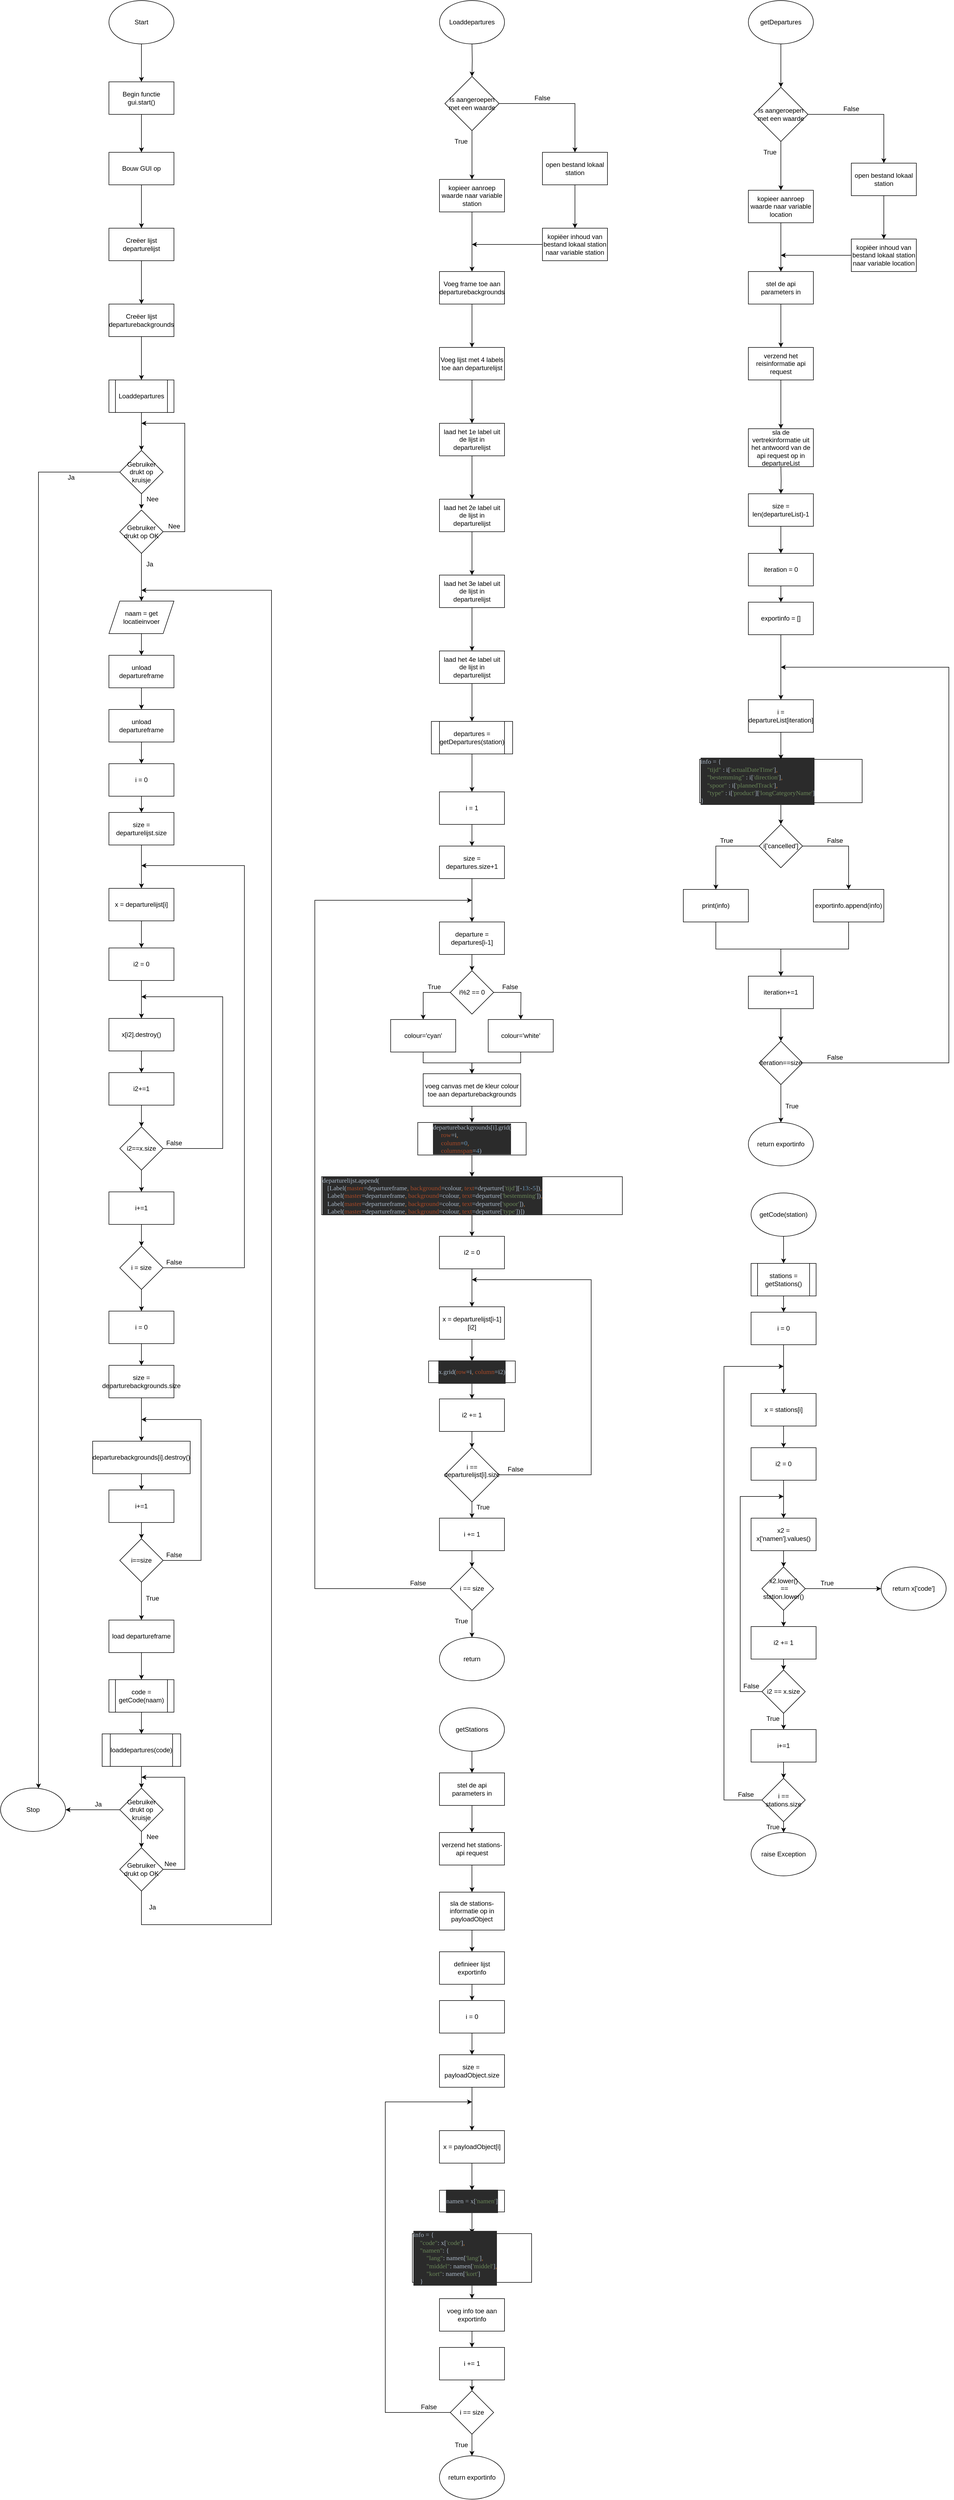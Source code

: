 <mxfile version="14.1.8" type="device"><diagram id="hfNIWfsYnrAbD9NlmZ_B" name="Pagina-1"><mxGraphModel dx="1822" dy="832" grid="1" gridSize="10" guides="1" tooltips="1" connect="1" arrows="1" fold="1" page="1" pageScale="1" pageWidth="200" pageHeight="100" math="0" shadow="0"><root><mxCell id="0"/><mxCell id="1" parent="0"/><mxCell id="-KE5sHEIxyf_vxJp2Pa--3" value="" style="edgeStyle=orthogonalEdgeStyle;rounded=0;orthogonalLoop=1;jettySize=auto;html=1;entryX=0.5;entryY=0;entryDx=0;entryDy=0;" parent="1" source="-KE5sHEIxyf_vxJp2Pa--1" target="-KE5sHEIxyf_vxJp2Pa--4" edge="1"><mxGeometry relative="1" as="geometry"><mxPoint x="-140" y="160" as="targetPoint"/></mxGeometry></mxCell><mxCell id="-KE5sHEIxyf_vxJp2Pa--1" value="Start" style="ellipse;whiteSpace=wrap;html=1;" parent="1" vertex="1"><mxGeometry x="-200" width="120" height="80" as="geometry"/></mxCell><mxCell id="-KE5sHEIxyf_vxJp2Pa--6" value="" style="edgeStyle=orthogonalEdgeStyle;rounded=0;orthogonalLoop=1;jettySize=auto;html=1;" parent="1" source="-KE5sHEIxyf_vxJp2Pa--4" target="-KE5sHEIxyf_vxJp2Pa--5" edge="1"><mxGeometry relative="1" as="geometry"/></mxCell><mxCell id="-KE5sHEIxyf_vxJp2Pa--4" value="Begin functie gui.start()&lt;div id=&quot;SDCloudData&quot; style=&quot;display: none&quot;&gt;&lt;/div&gt;" style="rounded=0;whiteSpace=wrap;html=1;" parent="1" vertex="1"><mxGeometry x="-200" y="150" width="120" height="60" as="geometry"/></mxCell><mxCell id="-KE5sHEIxyf_vxJp2Pa--8" value="" style="edgeStyle=orthogonalEdgeStyle;rounded=0;orthogonalLoop=1;jettySize=auto;html=1;" parent="1" source="-KE5sHEIxyf_vxJp2Pa--5" target="-KE5sHEIxyf_vxJp2Pa--7" edge="1"><mxGeometry relative="1" as="geometry"/></mxCell><mxCell id="-KE5sHEIxyf_vxJp2Pa--5" value="Bouw GUI op&lt;div id=&quot;SDCloudData&quot; style=&quot;display: none&quot;&gt;&lt;/div&gt;&lt;div id=&quot;SDCloudData&quot; style=&quot;display: none&quot;&gt;&lt;/div&gt;" style="rounded=0;whiteSpace=wrap;html=1;" parent="1" vertex="1"><mxGeometry x="-200" y="280" width="120" height="60" as="geometry"/></mxCell><mxCell id="-KE5sHEIxyf_vxJp2Pa--10" value="" style="edgeStyle=orthogonalEdgeStyle;rounded=0;orthogonalLoop=1;jettySize=auto;html=1;" parent="1" source="-KE5sHEIxyf_vxJp2Pa--7" target="-KE5sHEIxyf_vxJp2Pa--9" edge="1"><mxGeometry relative="1" as="geometry"/></mxCell><mxCell id="-KE5sHEIxyf_vxJp2Pa--7" value="Creëer lijst departurelijst&lt;div id=&quot;SDCloudData&quot; style=&quot;display: none&quot;&gt;&lt;/div&gt;&lt;div id=&quot;SDCloudData&quot; style=&quot;display: none&quot;&gt;&lt;/div&gt;&lt;div id=&quot;SDCloudData&quot; style=&quot;display: none&quot;&gt;&lt;/div&gt;" style="rounded=0;whiteSpace=wrap;html=1;" parent="1" vertex="1"><mxGeometry x="-200" y="420" width="120" height="60" as="geometry"/></mxCell><mxCell id="-KE5sHEIxyf_vxJp2Pa--12" value="" style="edgeStyle=orthogonalEdgeStyle;rounded=0;orthogonalLoop=1;jettySize=auto;html=1;" parent="1" source="-KE5sHEIxyf_vxJp2Pa--9" edge="1"><mxGeometry relative="1" as="geometry"><mxPoint x="-140" y="700" as="targetPoint"/></mxGeometry></mxCell><mxCell id="-KE5sHEIxyf_vxJp2Pa--9" value="Creëer lijst departurebackgrounds&lt;div id=&quot;SDCloudData&quot; style=&quot;display: none&quot;&gt;&lt;/div&gt;&lt;div id=&quot;SDCloudData&quot; style=&quot;display: none&quot;&gt;&lt;/div&gt;&lt;div id=&quot;SDCloudData&quot; style=&quot;display: none&quot;&gt;&lt;/div&gt;" style="rounded=0;whiteSpace=wrap;html=1;" parent="1" vertex="1"><mxGeometry x="-200" y="560" width="120" height="60" as="geometry"/></mxCell><mxCell id="-KE5sHEIxyf_vxJp2Pa--32" value="" style="edgeStyle=orthogonalEdgeStyle;rounded=0;orthogonalLoop=1;jettySize=auto;html=1;" parent="1" source="-KE5sHEIxyf_vxJp2Pa--33" target="-KE5sHEIxyf_vxJp2Pa--35" edge="1"><mxGeometry relative="1" as="geometry"/></mxCell><mxCell id="-KE5sHEIxyf_vxJp2Pa--33" value="Voeg frame toe aan departurebackgrounds" style="rounded=0;whiteSpace=wrap;html=1;" parent="1" vertex="1"><mxGeometry x="410" y="500" width="120" height="60" as="geometry"/></mxCell><mxCell id="-KE5sHEIxyf_vxJp2Pa--34" value="" style="edgeStyle=orthogonalEdgeStyle;rounded=0;orthogonalLoop=1;jettySize=auto;html=1;" parent="1" source="-KE5sHEIxyf_vxJp2Pa--35" target="-KE5sHEIxyf_vxJp2Pa--37" edge="1"><mxGeometry relative="1" as="geometry"/></mxCell><mxCell id="-KE5sHEIxyf_vxJp2Pa--35" value="Voeg lijst met 4 labels toe aan departurelijst" style="rounded=0;whiteSpace=wrap;html=1;" parent="1" vertex="1"><mxGeometry x="410" y="640" width="120" height="60" as="geometry"/></mxCell><mxCell id="-KE5sHEIxyf_vxJp2Pa--36" value="" style="edgeStyle=orthogonalEdgeStyle;rounded=0;orthogonalLoop=1;jettySize=auto;html=1;" parent="1" source="-KE5sHEIxyf_vxJp2Pa--37" target="-KE5sHEIxyf_vxJp2Pa--39" edge="1"><mxGeometry relative="1" as="geometry"/></mxCell><mxCell id="-KE5sHEIxyf_vxJp2Pa--37" value="laad het 1e label uit de lijst in departurelijst" style="rounded=0;whiteSpace=wrap;html=1;" parent="1" vertex="1"><mxGeometry x="410" y="780" width="120" height="60" as="geometry"/></mxCell><mxCell id="-KE5sHEIxyf_vxJp2Pa--38" value="" style="edgeStyle=orthogonalEdgeStyle;rounded=0;orthogonalLoop=1;jettySize=auto;html=1;" parent="1" source="-KE5sHEIxyf_vxJp2Pa--39" target="-KE5sHEIxyf_vxJp2Pa--41" edge="1"><mxGeometry relative="1" as="geometry"/></mxCell><mxCell id="-KE5sHEIxyf_vxJp2Pa--39" value="laad het 2e label uit de lijst in departurelijst" style="rounded=0;whiteSpace=wrap;html=1;" parent="1" vertex="1"><mxGeometry x="410" y="920" width="120" height="60" as="geometry"/></mxCell><mxCell id="-KE5sHEIxyf_vxJp2Pa--40" value="" style="edgeStyle=orthogonalEdgeStyle;rounded=0;orthogonalLoop=1;jettySize=auto;html=1;" parent="1" source="-KE5sHEIxyf_vxJp2Pa--41" target="-KE5sHEIxyf_vxJp2Pa--43" edge="1"><mxGeometry relative="1" as="geometry"/></mxCell><mxCell id="-KE5sHEIxyf_vxJp2Pa--41" value="laad het 3e label uit de lijst in departurelijst" style="rounded=0;whiteSpace=wrap;html=1;" parent="1" vertex="1"><mxGeometry x="410" y="1060" width="120" height="60" as="geometry"/></mxCell><mxCell id="-KE5sHEIxyf_vxJp2Pa--42" value="" style="edgeStyle=orthogonalEdgeStyle;rounded=0;orthogonalLoop=1;jettySize=auto;html=1;" parent="1" source="-KE5sHEIxyf_vxJp2Pa--43" edge="1"><mxGeometry relative="1" as="geometry"><mxPoint x="470" y="1330" as="targetPoint"/></mxGeometry></mxCell><mxCell id="-KE5sHEIxyf_vxJp2Pa--43" value="laad het 4e label uit de lijst in departurelijst" style="rounded=0;whiteSpace=wrap;html=1;" parent="1" vertex="1"><mxGeometry x="410" y="1200" width="120" height="60" as="geometry"/></mxCell><mxCell id="-KE5sHEIxyf_vxJp2Pa--78" style="edgeStyle=orthogonalEdgeStyle;rounded=0;orthogonalLoop=1;jettySize=auto;html=1;entryX=0.5;entryY=0;entryDx=0;entryDy=0;" parent="1" target="-KE5sHEIxyf_vxJp2Pa--77" edge="1"><mxGeometry relative="1" as="geometry"><mxPoint x="470" y="80" as="sourcePoint"/></mxGeometry></mxCell><mxCell id="-KE5sHEIxyf_vxJp2Pa--81" style="edgeStyle=orthogonalEdgeStyle;rounded=0;orthogonalLoop=1;jettySize=auto;html=1;entryX=0.5;entryY=0;entryDx=0;entryDy=0;" parent="1" source="-KE5sHEIxyf_vxJp2Pa--77" target="0gL9F61eetgLZT5TqQi5-5" edge="1"><mxGeometry relative="1" as="geometry"><mxPoint x="470" y="330" as="targetPoint"/><Array as="points"/></mxGeometry></mxCell><mxCell id="-KE5sHEIxyf_vxJp2Pa--82" style="edgeStyle=orthogonalEdgeStyle;rounded=0;orthogonalLoop=1;jettySize=auto;html=1;entryX=0.5;entryY=0;entryDx=0;entryDy=0;" parent="1" source="-KE5sHEIxyf_vxJp2Pa--77" target="-KE5sHEIxyf_vxJp2Pa--84" edge="1"><mxGeometry relative="1" as="geometry"><mxPoint x="580" y="280" as="targetPoint"/><Array as="points"><mxPoint x="660" y="190"/></Array></mxGeometry></mxCell><mxCell id="-KE5sHEIxyf_vxJp2Pa--77" value="Is aangeroepen met een waarde" style="rhombus;whiteSpace=wrap;html=1;" parent="1" vertex="1"><mxGeometry x="420" y="140" width="100" height="100" as="geometry"/></mxCell><mxCell id="0gL9F61eetgLZT5TqQi5-2" value="" style="edgeStyle=orthogonalEdgeStyle;rounded=0;orthogonalLoop=1;jettySize=auto;html=1;" parent="1" source="-KE5sHEIxyf_vxJp2Pa--84" target="0gL9F61eetgLZT5TqQi5-1" edge="1"><mxGeometry relative="1" as="geometry"/></mxCell><mxCell id="-KE5sHEIxyf_vxJp2Pa--84" value="open bestand lokaal station" style="rounded=0;whiteSpace=wrap;html=1;" parent="1" vertex="1"><mxGeometry x="600" y="280" width="120" height="60" as="geometry"/></mxCell><mxCell id="-KE5sHEIxyf_vxJp2Pa--85" value="False" style="text;html=1;strokeColor=none;fillColor=none;align=center;verticalAlign=middle;whiteSpace=wrap;rounded=0;" parent="1" vertex="1"><mxGeometry x="580" y="170" width="40" height="20" as="geometry"/></mxCell><mxCell id="-KE5sHEIxyf_vxJp2Pa--86" value="True" style="text;html=1;strokeColor=none;fillColor=none;align=center;verticalAlign=middle;whiteSpace=wrap;rounded=0;" parent="1" vertex="1"><mxGeometry x="430" y="250" width="40" height="20" as="geometry"/></mxCell><mxCell id="0gL9F61eetgLZT5TqQi5-8" style="edgeStyle=orthogonalEdgeStyle;rounded=0;orthogonalLoop=1;jettySize=auto;html=1;" parent="1" source="0gL9F61eetgLZT5TqQi5-1" edge="1"><mxGeometry relative="1" as="geometry"><mxPoint x="470" y="450" as="targetPoint"/></mxGeometry></mxCell><mxCell id="0gL9F61eetgLZT5TqQi5-1" value="kopiëer inhoud van bestand lokaal station naar variable station" style="rounded=0;whiteSpace=wrap;html=1;" parent="1" vertex="1"><mxGeometry x="600" y="420" width="120" height="60" as="geometry"/></mxCell><mxCell id="0gL9F61eetgLZT5TqQi5-6" style="edgeStyle=orthogonalEdgeStyle;rounded=0;orthogonalLoop=1;jettySize=auto;html=1;entryX=0.5;entryY=0;entryDx=0;entryDy=0;" parent="1" source="0gL9F61eetgLZT5TqQi5-5" target="-KE5sHEIxyf_vxJp2Pa--33" edge="1"><mxGeometry relative="1" as="geometry"><mxPoint x="470" y="490" as="targetPoint"/></mxGeometry></mxCell><mxCell id="0gL9F61eetgLZT5TqQi5-5" value="kopieer aanroep waarde naar variable station" style="rounded=0;whiteSpace=wrap;html=1;" parent="1" vertex="1"><mxGeometry x="410" y="330" width="120" height="60" as="geometry"/></mxCell><mxCell id="0gL9F61eetgLZT5TqQi5-12" style="edgeStyle=orthogonalEdgeStyle;rounded=0;orthogonalLoop=1;jettySize=auto;html=1;" parent="1" edge="1"><mxGeometry relative="1" as="geometry"><mxPoint x="1040" y="80" as="sourcePoint"/><mxPoint x="1040" y="160" as="targetPoint"/></mxGeometry></mxCell><mxCell id="0gL9F61eetgLZT5TqQi5-13" style="edgeStyle=orthogonalEdgeStyle;rounded=0;orthogonalLoop=1;jettySize=auto;html=1;entryX=0.5;entryY=0;entryDx=0;entryDy=0;" parent="1" source="0gL9F61eetgLZT5TqQi5-15" target="0gL9F61eetgLZT5TqQi5-22" edge="1"><mxGeometry relative="1" as="geometry"><mxPoint x="1040" y="350" as="targetPoint"/><Array as="points"/></mxGeometry></mxCell><mxCell id="0gL9F61eetgLZT5TqQi5-14" style="edgeStyle=orthogonalEdgeStyle;rounded=0;orthogonalLoop=1;jettySize=auto;html=1;entryX=0.5;entryY=0;entryDx=0;entryDy=0;" parent="1" source="0gL9F61eetgLZT5TqQi5-15" target="0gL9F61eetgLZT5TqQi5-17" edge="1"><mxGeometry relative="1" as="geometry"><mxPoint x="1150" y="300" as="targetPoint"/><Array as="points"><mxPoint x="1230" y="210"/></Array></mxGeometry></mxCell><mxCell id="0gL9F61eetgLZT5TqQi5-15" value="Is aangeroepen met een waarde" style="rhombus;whiteSpace=wrap;html=1;" parent="1" vertex="1"><mxGeometry x="990" y="160" width="100" height="100" as="geometry"/></mxCell><mxCell id="0gL9F61eetgLZT5TqQi5-16" value="" style="edgeStyle=orthogonalEdgeStyle;rounded=0;orthogonalLoop=1;jettySize=auto;html=1;" parent="1" source="0gL9F61eetgLZT5TqQi5-17" target="0gL9F61eetgLZT5TqQi5-21" edge="1"><mxGeometry relative="1" as="geometry"/></mxCell><mxCell id="0gL9F61eetgLZT5TqQi5-17" value="open bestand lokaal station" style="rounded=0;whiteSpace=wrap;html=1;" parent="1" vertex="1"><mxGeometry x="1170" y="300" width="120" height="60" as="geometry"/></mxCell><mxCell id="0gL9F61eetgLZT5TqQi5-18" value="False" style="text;html=1;strokeColor=none;fillColor=none;align=center;verticalAlign=middle;whiteSpace=wrap;rounded=0;" parent="1" vertex="1"><mxGeometry x="1150" y="190" width="40" height="20" as="geometry"/></mxCell><mxCell id="0gL9F61eetgLZT5TqQi5-19" value="True" style="text;html=1;strokeColor=none;fillColor=none;align=center;verticalAlign=middle;whiteSpace=wrap;rounded=0;" parent="1" vertex="1"><mxGeometry x="1000" y="270" width="40" height="20" as="geometry"/></mxCell><mxCell id="0gL9F61eetgLZT5TqQi5-20" style="edgeStyle=orthogonalEdgeStyle;rounded=0;orthogonalLoop=1;jettySize=auto;html=1;" parent="1" source="0gL9F61eetgLZT5TqQi5-21" edge="1"><mxGeometry relative="1" as="geometry"><mxPoint x="1040" y="470" as="targetPoint"/></mxGeometry></mxCell><mxCell id="0gL9F61eetgLZT5TqQi5-21" value="kopiëer inhoud van bestand lokaal station naar variable location" style="rounded=0;whiteSpace=wrap;html=1;" parent="1" vertex="1"><mxGeometry x="1170" y="440" width="120" height="60" as="geometry"/></mxCell><mxCell id="0gL9F61eetgLZT5TqQi5-24" value="" style="edgeStyle=orthogonalEdgeStyle;rounded=0;orthogonalLoop=1;jettySize=auto;html=1;" parent="1" source="0gL9F61eetgLZT5TqQi5-22" target="0gL9F61eetgLZT5TqQi5-23" edge="1"><mxGeometry relative="1" as="geometry"/></mxCell><mxCell id="0gL9F61eetgLZT5TqQi5-22" value="kopieer aanroep waarde naar variable location" style="rounded=0;whiteSpace=wrap;html=1;" parent="1" vertex="1"><mxGeometry x="980" y="350" width="120" height="60" as="geometry"/></mxCell><mxCell id="0gL9F61eetgLZT5TqQi5-26" value="" style="edgeStyle=orthogonalEdgeStyle;rounded=0;orthogonalLoop=1;jettySize=auto;html=1;" parent="1" source="0gL9F61eetgLZT5TqQi5-23" target="0gL9F61eetgLZT5TqQi5-25" edge="1"><mxGeometry relative="1" as="geometry"/></mxCell><mxCell id="0gL9F61eetgLZT5TqQi5-23" value="stel de api parameters in" style="rounded=0;whiteSpace=wrap;html=1;" parent="1" vertex="1"><mxGeometry x="980" y="500" width="120" height="60" as="geometry"/></mxCell><mxCell id="0gL9F61eetgLZT5TqQi5-28" value="" style="edgeStyle=orthogonalEdgeStyle;rounded=0;orthogonalLoop=1;jettySize=auto;html=1;entryX=0.5;entryY=0;entryDx=0;entryDy=0;" parent="1" source="0gL9F61eetgLZT5TqQi5-25" target="0gL9F61eetgLZT5TqQi5-31" edge="1"><mxGeometry relative="1" as="geometry"><mxPoint x="1040" y="780" as="targetPoint"/></mxGeometry></mxCell><mxCell id="0gL9F61eetgLZT5TqQi5-25" value="verzend het reisinformatie api request" style="rounded=0;whiteSpace=wrap;html=1;" parent="1" vertex="1"><mxGeometry x="980" y="640" width="120" height="60" as="geometry"/></mxCell><mxCell id="0gL9F61eetgLZT5TqQi5-31" value="sla de vertrekinformatie uit het antwoord van de api request op in departureList" style="rounded=0;whiteSpace=wrap;html=1;" parent="1" vertex="1"><mxGeometry x="980" y="790" width="120" height="70" as="geometry"/></mxCell><mxCell id="0gL9F61eetgLZT5TqQi5-36" style="edgeStyle=orthogonalEdgeStyle;rounded=0;orthogonalLoop=1;jettySize=auto;html=1;" parent="1" target="0gL9F61eetgLZT5TqQi5-35" edge="1"><mxGeometry relative="1" as="geometry"><mxPoint x="1040" y="860" as="sourcePoint"/></mxGeometry></mxCell><mxCell id="0gL9F61eetgLZT5TqQi5-38" style="edgeStyle=orthogonalEdgeStyle;rounded=0;orthogonalLoop=1;jettySize=auto;html=1;" parent="1" source="0gL9F61eetgLZT5TqQi5-35" target="0gL9F61eetgLZT5TqQi5-37" edge="1"><mxGeometry relative="1" as="geometry"/></mxCell><mxCell id="0gL9F61eetgLZT5TqQi5-35" value="size = len(departureList)-1" style="rounded=0;whiteSpace=wrap;html=1;" parent="1" vertex="1"><mxGeometry x="980" y="910" width="120" height="60" as="geometry"/></mxCell><mxCell id="0gL9F61eetgLZT5TqQi5-66" style="edgeStyle=orthogonalEdgeStyle;rounded=0;orthogonalLoop=1;jettySize=auto;html=1;entryX=0.5;entryY=0;entryDx=0;entryDy=0;" parent="1" source="0gL9F61eetgLZT5TqQi5-37" target="0gL9F61eetgLZT5TqQi5-65" edge="1"><mxGeometry relative="1" as="geometry"/></mxCell><mxCell id="0gL9F61eetgLZT5TqQi5-37" value="iteration = 0" style="rounded=0;whiteSpace=wrap;html=1;" parent="1" vertex="1"><mxGeometry x="980" y="1020" width="120" height="60" as="geometry"/></mxCell><mxCell id="0gL9F61eetgLZT5TqQi5-53" style="edgeStyle=orthogonalEdgeStyle;rounded=0;orthogonalLoop=1;jettySize=auto;html=1;entryX=0.5;entryY=0;entryDx=0;entryDy=0;" parent="1" source="0gL9F61eetgLZT5TqQi5-39" target="0gL9F61eetgLZT5TqQi5-54" edge="1"><mxGeometry relative="1" as="geometry"><mxPoint x="1040" y="1520" as="targetPoint"/></mxGeometry></mxCell><mxCell id="0gL9F61eetgLZT5TqQi5-39" value="&lt;pre style=&quot;background-color: #2b2b2b ; color: #a9b7c6 ; font-family: &amp;#34;consolas&amp;#34; ; font-size: 9 8pt&quot;&gt;info = {&lt;br&gt;    &lt;span style=&quot;color: #6a8759&quot;&gt;&quot;tijd&quot; &lt;/span&gt;: i[&lt;span style=&quot;color: #6a8759&quot;&gt;'actualDateTime'&lt;/span&gt;]&lt;span style=&quot;color: #cc7832&quot;&gt;,&lt;br&gt;&lt;/span&gt;&lt;span style=&quot;color: #cc7832&quot;&gt;    &lt;/span&gt;&lt;span style=&quot;color: #6a8759&quot;&gt;&quot;bestemming&quot; &lt;/span&gt;: i[&lt;span style=&quot;color: #6a8759&quot;&gt;'direction'&lt;/span&gt;]&lt;span style=&quot;color: #cc7832&quot;&gt;,&lt;br&gt;&lt;/span&gt;&lt;span style=&quot;color: #cc7832&quot;&gt;    &lt;/span&gt;&lt;span style=&quot;color: #6a8759&quot;&gt;&quot;spoor&quot; &lt;/span&gt;: i[&lt;span style=&quot;color: #6a8759&quot;&gt;'plannedTrack'&lt;/span&gt;]&lt;span style=&quot;color: #cc7832&quot;&gt;,&lt;br&gt;&lt;/span&gt;&lt;span style=&quot;color: #cc7832&quot;&gt;    &lt;/span&gt;&lt;span style=&quot;color: #6a8759&quot;&gt;&quot;type&quot; &lt;/span&gt;: i[&lt;span style=&quot;color: #6a8759&quot;&gt;'product'&lt;/span&gt;][&lt;span style=&quot;color: #6a8759&quot;&gt;'longCategoryName'&lt;/span&gt;]&lt;br&gt;}&lt;/pre&gt;" style="rounded=0;whiteSpace=wrap;html=1;align=left;" parent="1" vertex="1"><mxGeometry x="890" y="1400" width="300" height="80" as="geometry"/></mxCell><mxCell id="0gL9F61eetgLZT5TqQi5-48" style="edgeStyle=orthogonalEdgeStyle;rounded=0;orthogonalLoop=1;jettySize=auto;html=1;entryX=0.5;entryY=0;entryDx=0;entryDy=0;" parent="1" source="0gL9F61eetgLZT5TqQi5-44" target="0gL9F61eetgLZT5TqQi5-39" edge="1"><mxGeometry relative="1" as="geometry"/></mxCell><mxCell id="0gL9F61eetgLZT5TqQi5-44" value="i = departureList[iteration]" style="rounded=0;whiteSpace=wrap;html=1;" parent="1" vertex="1"><mxGeometry x="980" y="1290" width="120" height="60" as="geometry"/></mxCell><mxCell id="0gL9F61eetgLZT5TqQi5-56" style="edgeStyle=orthogonalEdgeStyle;rounded=0;orthogonalLoop=1;jettySize=auto;html=1;" parent="1" source="0gL9F61eetgLZT5TqQi5-54" target="0gL9F61eetgLZT5TqQi5-64" edge="1"><mxGeometry relative="1" as="geometry"><mxPoint x="1160" y="1650" as="targetPoint"/></mxGeometry></mxCell><mxCell id="0gL9F61eetgLZT5TqQi5-57" style="edgeStyle=orthogonalEdgeStyle;rounded=0;orthogonalLoop=1;jettySize=auto;html=1;" parent="1" source="0gL9F61eetgLZT5TqQi5-54" target="0gL9F61eetgLZT5TqQi5-62" edge="1"><mxGeometry relative="1" as="geometry"><mxPoint x="920" y="1670" as="targetPoint"/></mxGeometry></mxCell><mxCell id="0gL9F61eetgLZT5TqQi5-54" value="i['cancelled']" style="rhombus;whiteSpace=wrap;html=1;" parent="1" vertex="1"><mxGeometry x="1000" y="1520" width="80" height="80" as="geometry"/></mxCell><mxCell id="0gL9F61eetgLZT5TqQi5-58" value="True" style="text;html=1;strokeColor=none;fillColor=none;align=center;verticalAlign=middle;whiteSpace=wrap;rounded=0;" parent="1" vertex="1"><mxGeometry x="920" y="1540" width="40" height="20" as="geometry"/></mxCell><mxCell id="0gL9F61eetgLZT5TqQi5-59" value="False" style="text;html=1;strokeColor=none;fillColor=none;align=center;verticalAlign=middle;whiteSpace=wrap;rounded=0;" parent="1" vertex="1"><mxGeometry x="1120" y="1540" width="40" height="20" as="geometry"/></mxCell><mxCell id="0gL9F61eetgLZT5TqQi5-69" style="edgeStyle=orthogonalEdgeStyle;rounded=0;orthogonalLoop=1;jettySize=auto;html=1;entryX=0.5;entryY=0;entryDx=0;entryDy=0;" parent="1" source="0gL9F61eetgLZT5TqQi5-62" target="0gL9F61eetgLZT5TqQi5-70" edge="1"><mxGeometry relative="1" as="geometry"><mxPoint x="1040" y="1810" as="targetPoint"/></mxGeometry></mxCell><mxCell id="0gL9F61eetgLZT5TqQi5-62" value="print(info)" style="rounded=0;whiteSpace=wrap;html=1;" parent="1" vertex="1"><mxGeometry x="860" y="1640" width="120" height="60" as="geometry"/></mxCell><mxCell id="0gL9F61eetgLZT5TqQi5-68" style="edgeStyle=orthogonalEdgeStyle;rounded=0;orthogonalLoop=1;jettySize=auto;html=1;" parent="1" source="0gL9F61eetgLZT5TqQi5-64" target="0gL9F61eetgLZT5TqQi5-70" edge="1"><mxGeometry relative="1" as="geometry"><mxPoint x="1040" y="1810" as="targetPoint"/></mxGeometry></mxCell><mxCell id="0gL9F61eetgLZT5TqQi5-64" value="exportinfo.append(info)" style="rounded=0;whiteSpace=wrap;html=1;" parent="1" vertex="1"><mxGeometry x="1100" y="1640" width="130" height="60" as="geometry"/></mxCell><mxCell id="0gL9F61eetgLZT5TqQi5-67" style="edgeStyle=orthogonalEdgeStyle;rounded=0;orthogonalLoop=1;jettySize=auto;html=1;entryX=0.5;entryY=0;entryDx=0;entryDy=0;" parent="1" source="0gL9F61eetgLZT5TqQi5-65" target="0gL9F61eetgLZT5TqQi5-44" edge="1"><mxGeometry relative="1" as="geometry"/></mxCell><mxCell id="0gL9F61eetgLZT5TqQi5-65" value="exportinfo = []" style="rounded=0;whiteSpace=wrap;html=1;" parent="1" vertex="1"><mxGeometry x="980" y="1110" width="120" height="60" as="geometry"/></mxCell><mxCell id="0gL9F61eetgLZT5TqQi5-73" style="edgeStyle=orthogonalEdgeStyle;rounded=0;orthogonalLoop=1;jettySize=auto;html=1;" parent="1" source="0gL9F61eetgLZT5TqQi5-70" target="0gL9F61eetgLZT5TqQi5-72" edge="1"><mxGeometry relative="1" as="geometry"/></mxCell><mxCell id="0gL9F61eetgLZT5TqQi5-70" value="iteration+=1" style="rounded=0;whiteSpace=wrap;html=1;" parent="1" vertex="1"><mxGeometry x="980" y="1800" width="120" height="60" as="geometry"/></mxCell><mxCell id="0gL9F61eetgLZT5TqQi5-74" style="edgeStyle=orthogonalEdgeStyle;rounded=0;orthogonalLoop=1;jettySize=auto;html=1;entryX=0.5;entryY=0;entryDx=0;entryDy=0;" parent="1" source="0gL9F61eetgLZT5TqQi5-72" edge="1"><mxGeometry relative="1" as="geometry"><mxPoint x="1040" y="2070" as="targetPoint"/></mxGeometry></mxCell><mxCell id="0gL9F61eetgLZT5TqQi5-76" style="edgeStyle=orthogonalEdgeStyle;rounded=0;orthogonalLoop=1;jettySize=auto;html=1;" parent="1" source="0gL9F61eetgLZT5TqQi5-72" edge="1"><mxGeometry relative="1" as="geometry"><mxPoint x="1040" y="1230" as="targetPoint"/><Array as="points"><mxPoint x="1350" y="1960"/><mxPoint x="1350" y="1230"/></Array></mxGeometry></mxCell><mxCell id="0gL9F61eetgLZT5TqQi5-72" value="iteration==size" style="rhombus;whiteSpace=wrap;html=1;" parent="1" vertex="1"><mxGeometry x="1000" y="1920" width="80" height="80" as="geometry"/></mxCell><mxCell id="0gL9F61eetgLZT5TqQi5-77" value="False" style="text;html=1;strokeColor=none;fillColor=none;align=center;verticalAlign=middle;whiteSpace=wrap;rounded=0;" parent="1" vertex="1"><mxGeometry x="1120" y="1940" width="40" height="20" as="geometry"/></mxCell><mxCell id="0gL9F61eetgLZT5TqQi5-78" value="True" style="text;html=1;align=center;verticalAlign=middle;resizable=0;points=[];autosize=1;" parent="1" vertex="1"><mxGeometry x="1040" y="2030" width="40" height="20" as="geometry"/></mxCell><mxCell id="0gL9F61eetgLZT5TqQi5-84" style="edgeStyle=orthogonalEdgeStyle;rounded=0;orthogonalLoop=1;jettySize=auto;html=1;exitX=0.5;exitY=1;exitDx=0;exitDy=0;" parent="1" source="0gL9F61eetgLZT5TqQi5-142" target="0gL9F61eetgLZT5TqQi5-83" edge="1"><mxGeometry relative="1" as="geometry"><mxPoint x="470" y="1620" as="sourcePoint"/></mxGeometry></mxCell><mxCell id="0gL9F61eetgLZT5TqQi5-88" style="edgeStyle=orthogonalEdgeStyle;rounded=0;orthogonalLoop=1;jettySize=auto;html=1;" parent="1" source="0gL9F61eetgLZT5TqQi5-83" target="0gL9F61eetgLZT5TqQi5-91" edge="1"><mxGeometry relative="1" as="geometry"><mxPoint x="469.93" y="1560" as="targetPoint"/></mxGeometry></mxCell><mxCell id="0gL9F61eetgLZT5TqQi5-83" value="i = 1" style="rounded=0;whiteSpace=wrap;html=1;" parent="1" vertex="1"><mxGeometry x="409.93" y="1460" width="120" height="60" as="geometry"/></mxCell><mxCell id="0gL9F61eetgLZT5TqQi5-94" style="edgeStyle=orthogonalEdgeStyle;rounded=0;orthogonalLoop=1;jettySize=auto;html=1;entryX=0.5;entryY=0;entryDx=0;entryDy=0;" parent="1" source="0gL9F61eetgLZT5TqQi5-91" target="0gL9F61eetgLZT5TqQi5-93" edge="1"><mxGeometry relative="1" as="geometry"/></mxCell><mxCell id="0gL9F61eetgLZT5TqQi5-91" value="size = departures.size+1" style="rounded=0;whiteSpace=wrap;html=1;" parent="1" vertex="1"><mxGeometry x="409.93" y="1560" width="120" height="60" as="geometry"/></mxCell><mxCell id="0gL9F61eetgLZT5TqQi5-98" style="edgeStyle=orthogonalEdgeStyle;rounded=0;orthogonalLoop=1;jettySize=auto;html=1;" parent="1" source="0gL9F61eetgLZT5TqQi5-93" target="0gL9F61eetgLZT5TqQi5-97" edge="1"><mxGeometry relative="1" as="geometry"/></mxCell><mxCell id="0gL9F61eetgLZT5TqQi5-93" value="departure = departures[i-1]" style="rounded=0;whiteSpace=wrap;html=1;" parent="1" vertex="1"><mxGeometry x="409.93" y="1700" width="120" height="60" as="geometry"/></mxCell><mxCell id="0gL9F61eetgLZT5TqQi5-96" style="edgeStyle=orthogonalEdgeStyle;rounded=0;orthogonalLoop=1;jettySize=auto;html=1;" parent="1" source="0gL9F61eetgLZT5TqQi5-95" edge="1"><mxGeometry relative="1" as="geometry"><mxPoint x="469.93" y="1660" as="targetPoint"/><Array as="points"><mxPoint x="179.93" y="2930"/><mxPoint x="179.93" y="1660"/></Array></mxGeometry></mxCell><mxCell id="0gL9F61eetgLZT5TqQi5-148" style="edgeStyle=orthogonalEdgeStyle;rounded=0;orthogonalLoop=1;jettySize=auto;html=1;" parent="1" source="0gL9F61eetgLZT5TqQi5-95" target="0gL9F61eetgLZT5TqQi5-147" edge="1"><mxGeometry relative="1" as="geometry"/></mxCell><mxCell id="0gL9F61eetgLZT5TqQi5-95" value="i == size" style="rhombus;whiteSpace=wrap;html=1;" parent="1" vertex="1"><mxGeometry x="429.93" y="2890" width="80" height="80" as="geometry"/></mxCell><mxCell id="0gL9F61eetgLZT5TqQi5-100" style="edgeStyle=orthogonalEdgeStyle;rounded=0;orthogonalLoop=1;jettySize=auto;html=1;" parent="1" source="0gL9F61eetgLZT5TqQi5-97" edge="1"><mxGeometry relative="1" as="geometry"><mxPoint x="559.93" y="1880" as="targetPoint"/></mxGeometry></mxCell><mxCell id="0gL9F61eetgLZT5TqQi5-104" style="edgeStyle=orthogonalEdgeStyle;rounded=0;orthogonalLoop=1;jettySize=auto;html=1;" parent="1" source="0gL9F61eetgLZT5TqQi5-97" target="0gL9F61eetgLZT5TqQi5-101" edge="1"><mxGeometry relative="1" as="geometry"><Array as="points"><mxPoint x="379.93" y="1830"/></Array></mxGeometry></mxCell><mxCell id="0gL9F61eetgLZT5TqQi5-97" value="i%2 == 0" style="rhombus;whiteSpace=wrap;html=1;" parent="1" vertex="1"><mxGeometry x="429.93" y="1790" width="80" height="80" as="geometry"/></mxCell><mxCell id="0gL9F61eetgLZT5TqQi5-110" style="edgeStyle=orthogonalEdgeStyle;rounded=0;orthogonalLoop=1;jettySize=auto;html=1;entryX=0.5;entryY=0;entryDx=0;entryDy=0;" parent="1" source="0gL9F61eetgLZT5TqQi5-101" target="0gL9F61eetgLZT5TqQi5-108" edge="1"><mxGeometry relative="1" as="geometry"/></mxCell><mxCell id="0gL9F61eetgLZT5TqQi5-101" value="colour='cyan'" style="rounded=0;whiteSpace=wrap;html=1;" parent="1" vertex="1"><mxGeometry x="319.93" y="1880" width="120" height="60" as="geometry"/></mxCell><mxCell id="0gL9F61eetgLZT5TqQi5-109" style="edgeStyle=orthogonalEdgeStyle;rounded=0;orthogonalLoop=1;jettySize=auto;html=1;" parent="1" source="0gL9F61eetgLZT5TqQi5-102" target="0gL9F61eetgLZT5TqQi5-108" edge="1"><mxGeometry relative="1" as="geometry"/></mxCell><mxCell id="0gL9F61eetgLZT5TqQi5-102" value="colour='white'" style="rounded=0;whiteSpace=wrap;html=1;" parent="1" vertex="1"><mxGeometry x="499.93" y="1880" width="120" height="60" as="geometry"/></mxCell><mxCell id="0gL9F61eetgLZT5TqQi5-105" value="True" style="text;html=1;align=center;verticalAlign=middle;resizable=0;points=[];autosize=1;" parent="1" vertex="1"><mxGeometry x="379.93" y="1810" width="40" height="20" as="geometry"/></mxCell><mxCell id="0gL9F61eetgLZT5TqQi5-106" value="False" style="text;html=1;align=center;verticalAlign=middle;resizable=0;points=[];autosize=1;" parent="1" vertex="1"><mxGeometry x="519.93" y="1810" width="40" height="20" as="geometry"/></mxCell><mxCell id="0gL9F61eetgLZT5TqQi5-113" style="edgeStyle=orthogonalEdgeStyle;rounded=0;orthogonalLoop=1;jettySize=auto;html=1;entryX=0.5;entryY=0;entryDx=0;entryDy=0;" parent="1" source="0gL9F61eetgLZT5TqQi5-108" target="0gL9F61eetgLZT5TqQi5-111" edge="1"><mxGeometry relative="1" as="geometry"/></mxCell><mxCell id="0gL9F61eetgLZT5TqQi5-108" value="voeg canvas met de kleur colour toe aan departurebackgrounds" style="rounded=0;whiteSpace=wrap;html=1;" parent="1" vertex="1"><mxGeometry x="379.93" y="1980" width="180" height="60" as="geometry"/></mxCell><mxCell id="0gL9F61eetgLZT5TqQi5-117" value="" style="edgeStyle=orthogonalEdgeStyle;rounded=0;orthogonalLoop=1;jettySize=auto;html=1;" parent="1" source="0gL9F61eetgLZT5TqQi5-111" target="0gL9F61eetgLZT5TqQi5-116" edge="1"><mxGeometry relative="1" as="geometry"/></mxCell><mxCell id="0gL9F61eetgLZT5TqQi5-111" value="&lt;pre style=&quot;background-color: rgb(43 , 43 , 43) ; font-family: &amp;#34;consolas&amp;#34;&quot;&gt;&lt;div style=&quot;text-align: left&quot;&gt;&lt;span style=&quot;color: rgb(169 , 183 , 198) ; white-space: normal&quot;&gt;departurebackgrounds[i].grid(&lt;/span&gt;&lt;/div&gt;&lt;span style=&quot;color: rgb(170 , 73 , 38)&quot;&gt;&lt;div style=&quot;text-align: left&quot;&gt;&lt;span style=&quot;white-space: normal&quot;&gt;&amp;nbsp; &amp;nbsp; &amp;nbsp;row&lt;/span&gt;&lt;font color=&quot;#a9b7c6&quot; style=&quot;white-space: normal&quot;&gt;=i&lt;/font&gt;&lt;font color=&quot;#cc7832&quot; style=&quot;white-space: normal&quot;&gt;,&lt;/font&gt;&lt;/div&gt;&lt;/span&gt;&lt;span style=&quot;color: rgb(170 , 73 , 38)&quot;&gt;&lt;div style=&quot;text-align: left&quot;&gt;&lt;span style=&quot;white-space: normal&quot;&gt;&amp;nbsp; &amp;nbsp; &amp;nbsp;column&lt;/span&gt;&lt;font color=&quot;#a9b7c6&quot; style=&quot;white-space: normal&quot;&gt;=&lt;/font&gt;&lt;span style=&quot;white-space: normal ; color: rgb(104 , 151 , 187)&quot;&gt;0&lt;/span&gt;&lt;font color=&quot;#cc7832&quot; style=&quot;white-space: normal&quot;&gt;,&lt;/font&gt;&lt;/div&gt;&lt;/span&gt;&lt;span style=&quot;color: rgb(170 , 73 , 38)&quot;&gt;&lt;div style=&quot;text-align: left&quot;&gt;&lt;span style=&quot;white-space: normal&quot;&gt;&amp;nbsp; &amp;nbsp; &amp;nbsp;columnspan&lt;/span&gt;&lt;font color=&quot;#a9b7c6&quot; style=&quot;white-space: normal&quot;&gt;=&lt;/font&gt;&lt;span style=&quot;white-space: normal ; color: rgb(104 , 151 , 187)&quot;&gt;4&lt;/span&gt;&lt;font color=&quot;#a9b7c6&quot; style=&quot;white-space: normal&quot;&gt;)&lt;/font&gt;&lt;/div&gt;&lt;/span&gt;&lt;/pre&gt;" style="rounded=0;whiteSpace=wrap;html=1;" parent="1" vertex="1"><mxGeometry x="369.93" y="2070" width="200" height="60" as="geometry"/></mxCell><mxCell id="0gL9F61eetgLZT5TqQi5-119" value="" style="edgeStyle=orthogonalEdgeStyle;rounded=0;orthogonalLoop=1;jettySize=auto;html=1;" parent="1" source="0gL9F61eetgLZT5TqQi5-116" target="0gL9F61eetgLZT5TqQi5-118" edge="1"><mxGeometry relative="1" as="geometry"/></mxCell><mxCell id="0gL9F61eetgLZT5TqQi5-116" value="&lt;pre style=&quot;background-color: rgb(43 , 43 , 43) ; font-family: &amp;#34;consolas&amp;#34; ; color: rgb(169 , 183 , 198)&quot;&gt;&lt;pre style=&quot;font-family: &amp;#34;consolas&amp;#34;&quot;&gt;departurelijst.append(&lt;br&gt;   [Label(&lt;span style=&quot;color: #aa4926&quot;&gt;master&lt;/span&gt;=departureframe&lt;span style=&quot;color: #cc7832&quot;&gt;, &lt;/span&gt;&lt;span style=&quot;color: #aa4926&quot;&gt;background&lt;/span&gt;=colour&lt;span style=&quot;color: #cc7832&quot;&gt;, &lt;/span&gt;&lt;span style=&quot;color: #aa4926&quot;&gt;text&lt;/span&gt;=departure[&lt;span style=&quot;color: #6a8759&quot;&gt;'tijd'&lt;/span&gt;][-&lt;span style=&quot;color: #6897bb&quot;&gt;13&lt;/span&gt;:-&lt;span style=&quot;color: #6897bb&quot;&gt;5&lt;/span&gt;])&lt;span style=&quot;color: #cc7832&quot;&gt;,&lt;br&gt;&lt;/span&gt;   Label(&lt;span style=&quot;color: #aa4926&quot;&gt;master&lt;/span&gt;=departureframe&lt;span style=&quot;color: #cc7832&quot;&gt;, &lt;/span&gt;&lt;span style=&quot;color: #aa4926&quot;&gt;background&lt;/span&gt;=colour&lt;span style=&quot;color: #cc7832&quot;&gt;, &lt;/span&gt;&lt;span style=&quot;color: #aa4926&quot;&gt;text&lt;/span&gt;=departure[&lt;span style=&quot;color: #6a8759&quot;&gt;'bestemming'&lt;/span&gt;])&lt;span style=&quot;color: #cc7832&quot;&gt;,&lt;br&gt;&lt;/span&gt;   Label(&lt;span style=&quot;color: #aa4926&quot;&gt;master&lt;/span&gt;=departureframe&lt;span style=&quot;color: #cc7832&quot;&gt;, &lt;/span&gt;&lt;span style=&quot;color: #aa4926&quot;&gt;background&lt;/span&gt;=colour&lt;span style=&quot;color: #cc7832&quot;&gt;, &lt;/span&gt;&lt;span style=&quot;color: #aa4926&quot;&gt;text&lt;/span&gt;=departure[&lt;span style=&quot;color: #6a8759&quot;&gt;'spoor'&lt;/span&gt;])&lt;span style=&quot;color: #cc7832&quot;&gt;,&lt;br&gt;&lt;/span&gt;   Label(&lt;span style=&quot;color: #aa4926&quot;&gt;master&lt;/span&gt;=departureframe&lt;span style=&quot;color: #cc7832&quot;&gt;, &lt;/span&gt;&lt;span style=&quot;color: #aa4926&quot;&gt;background&lt;/span&gt;=colour&lt;span style=&quot;color: #cc7832&quot;&gt;, &lt;/span&gt;&lt;span style=&quot;color: #aa4926&quot;&gt;text&lt;/span&gt;=departure[&lt;span style=&quot;color: #6a8759&quot;&gt;'type'&lt;/span&gt;])])&lt;/pre&gt;&lt;/pre&gt;" style="rounded=0;whiteSpace=wrap;html=1;align=left;" parent="1" vertex="1"><mxGeometry x="192.39" y="2170" width="555.07" height="70" as="geometry"/></mxCell><mxCell id="0gL9F61eetgLZT5TqQi5-121" value="" style="edgeStyle=orthogonalEdgeStyle;rounded=0;orthogonalLoop=1;jettySize=auto;html=1;" parent="1" source="0gL9F61eetgLZT5TqQi5-118" target="0gL9F61eetgLZT5TqQi5-120" edge="1"><mxGeometry relative="1" as="geometry"/></mxCell><mxCell id="0gL9F61eetgLZT5TqQi5-118" value="i2 = 0" style="rounded=0;whiteSpace=wrap;html=1;" parent="1" vertex="1"><mxGeometry x="409.93" y="2280" width="120" height="60" as="geometry"/></mxCell><mxCell id="0gL9F61eetgLZT5TqQi5-124" value="" style="edgeStyle=orthogonalEdgeStyle;rounded=0;orthogonalLoop=1;jettySize=auto;html=1;" parent="1" source="0gL9F61eetgLZT5TqQi5-120" target="0gL9F61eetgLZT5TqQi5-123" edge="1"><mxGeometry relative="1" as="geometry"/></mxCell><mxCell id="0gL9F61eetgLZT5TqQi5-120" value="x = departurelijst[i-1][i2]" style="rounded=0;whiteSpace=wrap;html=1;" parent="1" vertex="1"><mxGeometry x="409.93" y="2410" width="120" height="60" as="geometry"/></mxCell><mxCell id="0gL9F61eetgLZT5TqQi5-127" value="" style="edgeStyle=orthogonalEdgeStyle;rounded=0;orthogonalLoop=1;jettySize=auto;html=1;" parent="1" source="0gL9F61eetgLZT5TqQi5-123" target="0gL9F61eetgLZT5TqQi5-125" edge="1"><mxGeometry relative="1" as="geometry"/></mxCell><mxCell id="0gL9F61eetgLZT5TqQi5-123" value="&lt;pre style=&quot;background-color: #2b2b2b ; color: #a9b7c6 ; font-family: &amp;#34;consolas&amp;#34; ; font-size: 9 8pt&quot;&gt;&lt;br/&gt;x.grid(&lt;span style=&quot;color: #aa4926&quot;&gt;row&lt;/span&gt;=i&lt;span style=&quot;color: #cc7832&quot;&gt;, &lt;/span&gt;&lt;span style=&quot;color: #aa4926&quot;&gt;column&lt;/span&gt;=i2)&lt;br/&gt;&lt;br/&gt;&lt;/pre&gt;" style="rounded=0;whiteSpace=wrap;html=1;" parent="1" vertex="1"><mxGeometry x="389.93" y="2510" width="160" height="40" as="geometry"/></mxCell><mxCell id="0gL9F61eetgLZT5TqQi5-128" value="" style="edgeStyle=orthogonalEdgeStyle;rounded=0;orthogonalLoop=1;jettySize=auto;html=1;" parent="1" source="0gL9F61eetgLZT5TqQi5-125" target="0gL9F61eetgLZT5TqQi5-126" edge="1"><mxGeometry relative="1" as="geometry"/></mxCell><mxCell id="0gL9F61eetgLZT5TqQi5-125" value="i2 += 1" style="rounded=0;whiteSpace=wrap;html=1;" parent="1" vertex="1"><mxGeometry x="409.93" y="2580" width="120" height="60" as="geometry"/></mxCell><mxCell id="0gL9F61eetgLZT5TqQi5-129" style="edgeStyle=orthogonalEdgeStyle;rounded=0;orthogonalLoop=1;jettySize=auto;html=1;" parent="1" source="0gL9F61eetgLZT5TqQi5-126" edge="1"><mxGeometry relative="1" as="geometry"><mxPoint x="469.93" y="2360" as="targetPoint"/><Array as="points"><mxPoint x="689.93" y="2720"/><mxPoint x="689.93" y="2360"/></Array></mxGeometry></mxCell><mxCell id="0gL9F61eetgLZT5TqQi5-133" value="" style="edgeStyle=orthogonalEdgeStyle;rounded=0;orthogonalLoop=1;jettySize=auto;html=1;" parent="1" source="0gL9F61eetgLZT5TqQi5-126" target="0gL9F61eetgLZT5TqQi5-130" edge="1"><mxGeometry relative="1" as="geometry"/></mxCell><mxCell id="0gL9F61eetgLZT5TqQi5-126" value="i == departurelijst[i].size&lt;br&gt;&amp;nbsp;" style="rhombus;whiteSpace=wrap;html=1;" parent="1" vertex="1"><mxGeometry x="419.93" y="2670" width="100" height="100" as="geometry"/></mxCell><mxCell id="0gL9F61eetgLZT5TqQi5-134" value="" style="edgeStyle=orthogonalEdgeStyle;rounded=0;orthogonalLoop=1;jettySize=auto;html=1;" parent="1" source="0gL9F61eetgLZT5TqQi5-130" target="0gL9F61eetgLZT5TqQi5-95" edge="1"><mxGeometry relative="1" as="geometry"><Array as="points"><mxPoint x="469.93" y="2870"/><mxPoint x="469.93" y="2870"/></Array></mxGeometry></mxCell><mxCell id="0gL9F61eetgLZT5TqQi5-130" value="i += 1" style="rounded=0;whiteSpace=wrap;html=1;" parent="1" vertex="1"><mxGeometry x="409.93" y="2800" width="120" height="60" as="geometry"/></mxCell><mxCell id="0gL9F61eetgLZT5TqQi5-135" value="False" style="text;html=1;align=center;verticalAlign=middle;resizable=0;points=[];autosize=1;" parent="1" vertex="1"><mxGeometry x="529.93" y="2700" width="40" height="20" as="geometry"/></mxCell><mxCell id="0gL9F61eetgLZT5TqQi5-136" value="True" style="text;html=1;align=center;verticalAlign=middle;resizable=0;points=[];autosize=1;" parent="1" vertex="1"><mxGeometry x="469.93" y="2770" width="40" height="20" as="geometry"/></mxCell><mxCell id="0gL9F61eetgLZT5TqQi5-137" value="False" style="text;html=1;align=center;verticalAlign=middle;resizable=0;points=[];autosize=1;" parent="1" vertex="1"><mxGeometry x="349.93" y="2910" width="40" height="20" as="geometry"/></mxCell><mxCell id="CanlNAaXipr5w5xUDg8e-62" style="edgeStyle=orthogonalEdgeStyle;rounded=0;orthogonalLoop=1;jettySize=auto;html=1;entryX=0.5;entryY=0;entryDx=0;entryDy=0;" edge="1" parent="1" source="0gL9F61eetgLZT5TqQi5-139" target="CanlNAaXipr5w5xUDg8e-60"><mxGeometry relative="1" as="geometry"/></mxCell><mxCell id="0gL9F61eetgLZT5TqQi5-139" value="Loaddepartures" style="shape=process;whiteSpace=wrap;html=1;backgroundOutline=1;" parent="1" vertex="1"><mxGeometry x="-200" y="700" width="120" height="60" as="geometry"/></mxCell><mxCell id="0gL9F61eetgLZT5TqQi5-140" value="Loaddepartures" style="ellipse;whiteSpace=wrap;html=1;" parent="1" vertex="1"><mxGeometry x="410" width="120" height="80" as="geometry"/></mxCell><mxCell id="0gL9F61eetgLZT5TqQi5-141" value="getDepartures" style="ellipse;whiteSpace=wrap;html=1;" parent="1" vertex="1"><mxGeometry x="980" width="120" height="80" as="geometry"/></mxCell><mxCell id="0gL9F61eetgLZT5TqQi5-142" value="departures = getDepartures(station)" style="shape=process;whiteSpace=wrap;html=1;backgroundOutline=1;" parent="1" vertex="1"><mxGeometry x="395" y="1330" width="150" height="60" as="geometry"/></mxCell><mxCell id="0gL9F61eetgLZT5TqQi5-145" value="&lt;span&gt;return exportinfo&lt;/span&gt;" style="ellipse;whiteSpace=wrap;html=1;" parent="1" vertex="1"><mxGeometry x="980" y="2070" width="120" height="80" as="geometry"/></mxCell><mxCell id="0gL9F61eetgLZT5TqQi5-147" value="return" style="ellipse;whiteSpace=wrap;html=1;" parent="1" vertex="1"><mxGeometry x="409.93" y="3020" width="120" height="80" as="geometry"/></mxCell><mxCell id="0gL9F61eetgLZT5TqQi5-149" value="True" style="text;html=1;align=center;verticalAlign=middle;resizable=0;points=[];autosize=1;" parent="1" vertex="1"><mxGeometry x="429.93" y="2980" width="40" height="20" as="geometry"/></mxCell><mxCell id="CanlNAaXipr5w5xUDg8e-41" style="edgeStyle=orthogonalEdgeStyle;rounded=0;orthogonalLoop=1;jettySize=auto;html=1;" edge="1" parent="1" source="0gL9F61eetgLZT5TqQi5-150"><mxGeometry relative="1" as="geometry"><mxPoint x="-140" y="780" as="targetPoint"/><Array as="points"><mxPoint x="-140" y="980"/><mxPoint x="-60" y="980"/><mxPoint x="-60" y="780"/></Array></mxGeometry></mxCell><mxCell id="CanlNAaXipr5w5xUDg8e-63" style="edgeStyle=orthogonalEdgeStyle;rounded=0;orthogonalLoop=1;jettySize=auto;html=1;" edge="1" parent="1" source="0gL9F61eetgLZT5TqQi5-150" target="0gL9F61eetgLZT5TqQi5-158"><mxGeometry relative="1" as="geometry"/></mxCell><mxCell id="0gL9F61eetgLZT5TqQi5-150" value="Gebruiker drukt op OK" style="rhombus;whiteSpace=wrap;html=1;" parent="1" vertex="1"><mxGeometry x="-180" y="940" width="80" height="80" as="geometry"/></mxCell><mxCell id="0gL9F61eetgLZT5TqQi5-154" value="Ja" style="text;html=1;align=center;verticalAlign=middle;resizable=0;points=[];autosize=1;" parent="1" vertex="1"><mxGeometry x="-140" y="1030" width="30" height="20" as="geometry"/></mxCell><mxCell id="0gL9F61eetgLZT5TqQi5-160" style="edgeStyle=orthogonalEdgeStyle;rounded=0;orthogonalLoop=1;jettySize=auto;html=1;entryX=0.5;entryY=0;entryDx=0;entryDy=0;" parent="1" source="0gL9F61eetgLZT5TqQi5-158" target="0gL9F61eetgLZT5TqQi5-159" edge="1"><mxGeometry relative="1" as="geometry"/></mxCell><mxCell id="0gL9F61eetgLZT5TqQi5-158" value="naam = get locatieinvoer" style="shape=parallelogram;perimeter=parallelogramPerimeter;whiteSpace=wrap;html=1;fixedSize=1;" parent="1" vertex="1"><mxGeometry x="-200" y="1108" width="120" height="60" as="geometry"/></mxCell><mxCell id="0gL9F61eetgLZT5TqQi5-162" value="" style="edgeStyle=orthogonalEdgeStyle;rounded=0;orthogonalLoop=1;jettySize=auto;html=1;" parent="1" source="0gL9F61eetgLZT5TqQi5-159" target="0gL9F61eetgLZT5TqQi5-161" edge="1"><mxGeometry relative="1" as="geometry"/></mxCell><mxCell id="0gL9F61eetgLZT5TqQi5-159" value="unload departureframe" style="rounded=0;whiteSpace=wrap;html=1;" parent="1" vertex="1"><mxGeometry x="-200" y="1208" width="120" height="60" as="geometry"/></mxCell><mxCell id="0gL9F61eetgLZT5TqQi5-164" style="edgeStyle=orthogonalEdgeStyle;rounded=0;orthogonalLoop=1;jettySize=auto;html=1;entryX=0.5;entryY=0;entryDx=0;entryDy=0;" parent="1" source="0gL9F61eetgLZT5TqQi5-161" target="0gL9F61eetgLZT5TqQi5-163" edge="1"><mxGeometry relative="1" as="geometry"/></mxCell><mxCell id="0gL9F61eetgLZT5TqQi5-161" value="unload departureframe" style="rounded=0;whiteSpace=wrap;html=1;" parent="1" vertex="1"><mxGeometry x="-200" y="1308" width="120" height="60" as="geometry"/></mxCell><mxCell id="0gL9F61eetgLZT5TqQi5-166" value="" style="edgeStyle=orthogonalEdgeStyle;rounded=0;orthogonalLoop=1;jettySize=auto;html=1;" parent="1" source="0gL9F61eetgLZT5TqQi5-163" target="0gL9F61eetgLZT5TqQi5-165" edge="1"><mxGeometry relative="1" as="geometry"/></mxCell><mxCell id="0gL9F61eetgLZT5TqQi5-163" value="i = 0" style="rounded=0;whiteSpace=wrap;html=1;" parent="1" vertex="1"><mxGeometry x="-200" y="1408" width="120" height="60" as="geometry"/></mxCell><mxCell id="0gL9F61eetgLZT5TqQi5-168" style="edgeStyle=orthogonalEdgeStyle;rounded=0;orthogonalLoop=1;jettySize=auto;html=1;" parent="1" source="0gL9F61eetgLZT5TqQi5-165" target="0gL9F61eetgLZT5TqQi5-167" edge="1"><mxGeometry relative="1" as="geometry"/></mxCell><mxCell id="0gL9F61eetgLZT5TqQi5-165" value="size = departurelijst.size" style="rounded=0;whiteSpace=wrap;html=1;" parent="1" vertex="1"><mxGeometry x="-200" y="1498" width="120" height="60" as="geometry"/></mxCell><mxCell id="0gL9F61eetgLZT5TqQi5-194" style="edgeStyle=orthogonalEdgeStyle;rounded=0;orthogonalLoop=1;jettySize=auto;html=1;entryX=0.5;entryY=0;entryDx=0;entryDy=0;" parent="1" source="0gL9F61eetgLZT5TqQi5-167" target="0gL9F61eetgLZT5TqQi5-170" edge="1"><mxGeometry relative="1" as="geometry"/></mxCell><mxCell id="0gL9F61eetgLZT5TqQi5-167" value="x = departurelijst[i]" style="rounded=0;whiteSpace=wrap;html=1;" parent="1" vertex="1"><mxGeometry x="-200" y="1638" width="120" height="60" as="geometry"/></mxCell><mxCell id="0gL9F61eetgLZT5TqQi5-169" value="" style="edgeStyle=orthogonalEdgeStyle;rounded=0;orthogonalLoop=1;jettySize=auto;html=1;" parent="1" source="0gL9F61eetgLZT5TqQi5-170" target="0gL9F61eetgLZT5TqQi5-172" edge="1"><mxGeometry relative="1" as="geometry"/></mxCell><mxCell id="0gL9F61eetgLZT5TqQi5-170" value="i2 = 0" style="rounded=0;whiteSpace=wrap;html=1;" parent="1" vertex="1"><mxGeometry x="-200" y="1748" width="120" height="60" as="geometry"/></mxCell><mxCell id="0gL9F61eetgLZT5TqQi5-188" style="edgeStyle=orthogonalEdgeStyle;rounded=0;orthogonalLoop=1;jettySize=auto;html=1;" parent="1" source="0gL9F61eetgLZT5TqQi5-172" target="0gL9F61eetgLZT5TqQi5-187" edge="1"><mxGeometry relative="1" as="geometry"/></mxCell><mxCell id="0gL9F61eetgLZT5TqQi5-172" value="x[i2].destroy()" style="rounded=0;whiteSpace=wrap;html=1;" parent="1" vertex="1"><mxGeometry x="-200" y="1878" width="120" height="60" as="geometry"/></mxCell><mxCell id="0gL9F61eetgLZT5TqQi5-190" style="edgeStyle=orthogonalEdgeStyle;rounded=0;orthogonalLoop=1;jettySize=auto;html=1;" parent="1" source="0gL9F61eetgLZT5TqQi5-175" edge="1"><mxGeometry relative="1" as="geometry"><mxPoint x="-140" y="1838" as="targetPoint"/><Array as="points"><mxPoint x="10.0" y="2118"/><mxPoint x="10.0" y="1838"/></Array></mxGeometry></mxCell><mxCell id="0gL9F61eetgLZT5TqQi5-196" style="edgeStyle=orthogonalEdgeStyle;rounded=0;orthogonalLoop=1;jettySize=auto;html=1;entryX=0.5;entryY=0;entryDx=0;entryDy=0;" parent="1" source="0gL9F61eetgLZT5TqQi5-175" target="0gL9F61eetgLZT5TqQi5-195" edge="1"><mxGeometry relative="1" as="geometry"/></mxCell><mxCell id="0gL9F61eetgLZT5TqQi5-175" value="i2==x.size" style="rhombus;whiteSpace=wrap;html=1;" parent="1" vertex="1"><mxGeometry x="-180" y="2078" width="80" height="80" as="geometry"/></mxCell><mxCell id="0gL9F61eetgLZT5TqQi5-189" style="edgeStyle=orthogonalEdgeStyle;rounded=0;orthogonalLoop=1;jettySize=auto;html=1;entryX=0.5;entryY=0;entryDx=0;entryDy=0;" parent="1" source="0gL9F61eetgLZT5TqQi5-187" target="0gL9F61eetgLZT5TqQi5-175" edge="1"><mxGeometry relative="1" as="geometry"/></mxCell><mxCell id="0gL9F61eetgLZT5TqQi5-187" value="i2+=1" style="rounded=0;whiteSpace=wrap;html=1;" parent="1" vertex="1"><mxGeometry x="-200" y="1978" width="120" height="60" as="geometry"/></mxCell><mxCell id="0gL9F61eetgLZT5TqQi5-191" value="False" style="text;html=1;align=center;verticalAlign=middle;resizable=0;points=[];autosize=1;" parent="1" vertex="1"><mxGeometry x="-100" y="2098" width="40" height="20" as="geometry"/></mxCell><mxCell id="0gL9F61eetgLZT5TqQi5-199" style="edgeStyle=orthogonalEdgeStyle;rounded=0;orthogonalLoop=1;jettySize=auto;html=1;" parent="1" source="0gL9F61eetgLZT5TqQi5-192" edge="1"><mxGeometry relative="1" as="geometry"><mxPoint x="-140" y="1596" as="targetPoint"/><Array as="points"><mxPoint x="50" y="2338"/><mxPoint x="50" y="1596"/></Array></mxGeometry></mxCell><mxCell id="0gL9F61eetgLZT5TqQi5-202" style="edgeStyle=orthogonalEdgeStyle;rounded=0;orthogonalLoop=1;jettySize=auto;html=1;" parent="1" source="0gL9F61eetgLZT5TqQi5-192" target="0gL9F61eetgLZT5TqQi5-201" edge="1"><mxGeometry relative="1" as="geometry"/></mxCell><mxCell id="0gL9F61eetgLZT5TqQi5-192" value="i = size" style="rhombus;whiteSpace=wrap;html=1;" parent="1" vertex="1"><mxGeometry x="-180" y="2298" width="80" height="80" as="geometry"/></mxCell><mxCell id="0gL9F61eetgLZT5TqQi5-197" style="edgeStyle=orthogonalEdgeStyle;rounded=0;orthogonalLoop=1;jettySize=auto;html=1;entryX=0.5;entryY=0;entryDx=0;entryDy=0;" parent="1" source="0gL9F61eetgLZT5TqQi5-195" target="0gL9F61eetgLZT5TqQi5-192" edge="1"><mxGeometry relative="1" as="geometry"/></mxCell><mxCell id="0gL9F61eetgLZT5TqQi5-195" value="i+=1" style="rounded=0;whiteSpace=wrap;html=1;" parent="1" vertex="1"><mxGeometry x="-200" y="2198" width="120" height="60" as="geometry"/></mxCell><mxCell id="0gL9F61eetgLZT5TqQi5-200" value="False" style="text;html=1;align=center;verticalAlign=middle;resizable=0;points=[];autosize=1;" parent="1" vertex="1"><mxGeometry x="-100" y="2318" width="40" height="20" as="geometry"/></mxCell><mxCell id="0gL9F61eetgLZT5TqQi5-204" style="edgeStyle=orthogonalEdgeStyle;rounded=0;orthogonalLoop=1;jettySize=auto;html=1;" parent="1" source="0gL9F61eetgLZT5TqQi5-201" target="0gL9F61eetgLZT5TqQi5-203" edge="1"><mxGeometry relative="1" as="geometry"/></mxCell><mxCell id="0gL9F61eetgLZT5TqQi5-201" value="i = 0" style="rounded=0;whiteSpace=wrap;html=1;" parent="1" vertex="1"><mxGeometry x="-200" y="2418" width="120" height="60" as="geometry"/></mxCell><mxCell id="0gL9F61eetgLZT5TqQi5-207" value="" style="edgeStyle=orthogonalEdgeStyle;rounded=0;orthogonalLoop=1;jettySize=auto;html=1;" parent="1" source="0gL9F61eetgLZT5TqQi5-203" target="0gL9F61eetgLZT5TqQi5-206" edge="1"><mxGeometry relative="1" as="geometry"/></mxCell><mxCell id="0gL9F61eetgLZT5TqQi5-203" value="size = departurebackgrounds.size" style="rounded=0;whiteSpace=wrap;html=1;" parent="1" vertex="1"><mxGeometry x="-200" y="2518" width="120" height="60" as="geometry"/></mxCell><mxCell id="0gL9F61eetgLZT5TqQi5-211" style="edgeStyle=orthogonalEdgeStyle;rounded=0;orthogonalLoop=1;jettySize=auto;html=1;entryX=0.5;entryY=0;entryDx=0;entryDy=0;" parent="1" source="0gL9F61eetgLZT5TqQi5-206" target="0gL9F61eetgLZT5TqQi5-210" edge="1"><mxGeometry relative="1" as="geometry"/></mxCell><mxCell id="0gL9F61eetgLZT5TqQi5-206" value="departurebackgrounds[i].destroy()" style="rounded=0;whiteSpace=wrap;html=1;" parent="1" vertex="1"><mxGeometry x="-230" y="2658" width="180" height="60" as="geometry"/></mxCell><mxCell id="0gL9F61eetgLZT5TqQi5-213" style="edgeStyle=orthogonalEdgeStyle;rounded=0;orthogonalLoop=1;jettySize=auto;html=1;entryX=0.5;entryY=0;entryDx=0;entryDy=0;" parent="1" source="0gL9F61eetgLZT5TqQi5-210" target="0gL9F61eetgLZT5TqQi5-212" edge="1"><mxGeometry relative="1" as="geometry"/></mxCell><mxCell id="0gL9F61eetgLZT5TqQi5-210" value="i+=1" style="rounded=0;whiteSpace=wrap;html=1;" parent="1" vertex="1"><mxGeometry x="-200" y="2748" width="120" height="60" as="geometry"/></mxCell><mxCell id="0gL9F61eetgLZT5TqQi5-214" style="edgeStyle=orthogonalEdgeStyle;rounded=0;orthogonalLoop=1;jettySize=auto;html=1;" parent="1" source="0gL9F61eetgLZT5TqQi5-212" edge="1"><mxGeometry relative="1" as="geometry"><mxPoint x="-140" y="2618" as="targetPoint"/><Array as="points"><mxPoint x="-30" y="2878"/><mxPoint x="-30" y="2618"/></Array></mxGeometry></mxCell><mxCell id="0gL9F61eetgLZT5TqQi5-218" style="edgeStyle=orthogonalEdgeStyle;rounded=0;orthogonalLoop=1;jettySize=auto;html=1;" parent="1" source="0gL9F61eetgLZT5TqQi5-212" target="0gL9F61eetgLZT5TqQi5-217" edge="1"><mxGeometry relative="1" as="geometry"/></mxCell><mxCell id="0gL9F61eetgLZT5TqQi5-212" value="i==size" style="rhombus;whiteSpace=wrap;html=1;" parent="1" vertex="1"><mxGeometry x="-180" y="2838" width="80" height="80" as="geometry"/></mxCell><mxCell id="0gL9F61eetgLZT5TqQi5-215" value="True" style="text;html=1;align=center;verticalAlign=middle;resizable=0;points=[];autosize=1;" parent="1" vertex="1"><mxGeometry x="-140" y="2938" width="40" height="20" as="geometry"/></mxCell><mxCell id="0gL9F61eetgLZT5TqQi5-216" value="False" style="text;html=1;align=center;verticalAlign=middle;resizable=0;points=[];autosize=1;" parent="1" vertex="1"><mxGeometry x="-100" y="2858" width="40" height="20" as="geometry"/></mxCell><mxCell id="0gL9F61eetgLZT5TqQi5-220" value="" style="edgeStyle=orthogonalEdgeStyle;rounded=0;orthogonalLoop=1;jettySize=auto;html=1;entryX=0.5;entryY=0;entryDx=0;entryDy=0;" parent="1" source="0gL9F61eetgLZT5TqQi5-217" target="0gL9F61eetgLZT5TqQi5-221" edge="1"><mxGeometry relative="1" as="geometry"><mxPoint x="-140" y="3088" as="targetPoint"/></mxGeometry></mxCell><mxCell id="0gL9F61eetgLZT5TqQi5-217" value="load departureframe" style="rounded=0;whiteSpace=wrap;html=1;" parent="1" vertex="1"><mxGeometry x="-200" y="2988" width="120" height="60" as="geometry"/></mxCell><mxCell id="CanlNAaXipr5w5xUDg8e-44" value="" style="edgeStyle=orthogonalEdgeStyle;rounded=0;orthogonalLoop=1;jettySize=auto;html=1;" edge="1" parent="1" source="0gL9F61eetgLZT5TqQi5-221" target="CanlNAaXipr5w5xUDg8e-43"><mxGeometry relative="1" as="geometry"/></mxCell><mxCell id="0gL9F61eetgLZT5TqQi5-221" value="code = getCode(naam)" style="shape=process;whiteSpace=wrap;html=1;backgroundOutline=1;" parent="1" vertex="1"><mxGeometry x="-200" y="3098" width="120" height="60" as="geometry"/></mxCell><mxCell id="0gL9F61eetgLZT5TqQi5-226" style="edgeStyle=orthogonalEdgeStyle;rounded=0;orthogonalLoop=1;jettySize=auto;html=1;entryX=0.5;entryY=0;entryDx=0;entryDy=0;" parent="1" source="0gL9F61eetgLZT5TqQi5-222" target="0gL9F61eetgLZT5TqQi5-225" edge="1"><mxGeometry relative="1" as="geometry"/></mxCell><mxCell id="0gL9F61eetgLZT5TqQi5-222" value="getCode(station)" style="ellipse;whiteSpace=wrap;html=1;" parent="1" vertex="1"><mxGeometry x="985" y="2200" width="120" height="80" as="geometry"/></mxCell><mxCell id="0gL9F61eetgLZT5TqQi5-229" style="edgeStyle=orthogonalEdgeStyle;rounded=0;orthogonalLoop=1;jettySize=auto;html=1;" parent="1" source="0gL9F61eetgLZT5TqQi5-225" target="0gL9F61eetgLZT5TqQi5-228" edge="1"><mxGeometry relative="1" as="geometry"/></mxCell><mxCell id="0gL9F61eetgLZT5TqQi5-225" value="stations = getStations()" style="shape=process;whiteSpace=wrap;html=1;backgroundOutline=1;" parent="1" vertex="1"><mxGeometry x="985" y="2330" width="120" height="60" as="geometry"/></mxCell><mxCell id="0gL9F61eetgLZT5TqQi5-231" style="edgeStyle=orthogonalEdgeStyle;rounded=0;orthogonalLoop=1;jettySize=auto;html=1;" parent="1" source="0gL9F61eetgLZT5TqQi5-228" target="0gL9F61eetgLZT5TqQi5-230" edge="1"><mxGeometry relative="1" as="geometry"/></mxCell><mxCell id="0gL9F61eetgLZT5TqQi5-228" value="i = 0" style="rounded=0;whiteSpace=wrap;html=1;" parent="1" vertex="1"><mxGeometry x="985" y="2420" width="120" height="60" as="geometry"/></mxCell><mxCell id="0gL9F61eetgLZT5TqQi5-233" style="edgeStyle=orthogonalEdgeStyle;rounded=0;orthogonalLoop=1;jettySize=auto;html=1;" parent="1" source="0gL9F61eetgLZT5TqQi5-230" target="0gL9F61eetgLZT5TqQi5-232" edge="1"><mxGeometry relative="1" as="geometry"/></mxCell><mxCell id="0gL9F61eetgLZT5TqQi5-230" value="x = stations[i]" style="rounded=0;whiteSpace=wrap;html=1;" parent="1" vertex="1"><mxGeometry x="985" y="2570" width="120" height="60" as="geometry"/></mxCell><mxCell id="0gL9F61eetgLZT5TqQi5-235" style="edgeStyle=orthogonalEdgeStyle;rounded=0;orthogonalLoop=1;jettySize=auto;html=1;" parent="1" source="0gL9F61eetgLZT5TqQi5-232" target="0gL9F61eetgLZT5TqQi5-234" edge="1"><mxGeometry relative="1" as="geometry"/></mxCell><mxCell id="0gL9F61eetgLZT5TqQi5-232" value="i2 = 0" style="rounded=0;whiteSpace=wrap;html=1;" parent="1" vertex="1"><mxGeometry x="985" y="2670" width="120" height="60" as="geometry"/></mxCell><mxCell id="0gL9F61eetgLZT5TqQi5-237" style="edgeStyle=orthogonalEdgeStyle;rounded=0;orthogonalLoop=1;jettySize=auto;html=1;entryX=0.5;entryY=0;entryDx=0;entryDy=0;" parent="1" source="0gL9F61eetgLZT5TqQi5-234" target="0gL9F61eetgLZT5TqQi5-236" edge="1"><mxGeometry relative="1" as="geometry"/></mxCell><mxCell id="0gL9F61eetgLZT5TqQi5-234" value="x2 = x['namen'].values()" style="rounded=0;whiteSpace=wrap;html=1;" parent="1" vertex="1"><mxGeometry x="985" y="2800" width="120" height="60" as="geometry"/></mxCell><mxCell id="0gL9F61eetgLZT5TqQi5-243" style="edgeStyle=orthogonalEdgeStyle;rounded=0;orthogonalLoop=1;jettySize=auto;html=1;entryX=0;entryY=0.5;entryDx=0;entryDy=0;" parent="1" source="0gL9F61eetgLZT5TqQi5-236" target="0gL9F61eetgLZT5TqQi5-240" edge="1"><mxGeometry relative="1" as="geometry"/></mxCell><mxCell id="0gL9F61eetgLZT5TqQi5-250" style="edgeStyle=orthogonalEdgeStyle;rounded=0;orthogonalLoop=1;jettySize=auto;html=1;" parent="1" source="0gL9F61eetgLZT5TqQi5-236" target="0gL9F61eetgLZT5TqQi5-249" edge="1"><mxGeometry relative="1" as="geometry"/></mxCell><mxCell id="0gL9F61eetgLZT5TqQi5-236" value="x2.lower()&lt;br&gt;&amp;nbsp;== station.lower()" style="rhombus;whiteSpace=wrap;html=1;" parent="1" vertex="1"><mxGeometry x="1005" y="2890" width="80" height="80" as="geometry"/></mxCell><mxCell id="0gL9F61eetgLZT5TqQi5-240" value="return x['code']" style="ellipse;whiteSpace=wrap;html=1;" parent="1" vertex="1"><mxGeometry x="1225" y="2890" width="120" height="80" as="geometry"/></mxCell><mxCell id="0gL9F61eetgLZT5TqQi5-246" value="True" style="text;html=1;align=center;verticalAlign=middle;resizable=0;points=[];autosize=1;" parent="1" vertex="1"><mxGeometry x="1105" y="2910" width="40" height="20" as="geometry"/></mxCell><mxCell id="0gL9F61eetgLZT5TqQi5-252" style="edgeStyle=orthogonalEdgeStyle;rounded=0;orthogonalLoop=1;jettySize=auto;html=1;" parent="1" source="0gL9F61eetgLZT5TqQi5-249" target="0gL9F61eetgLZT5TqQi5-251" edge="1"><mxGeometry relative="1" as="geometry"/></mxCell><mxCell id="0gL9F61eetgLZT5TqQi5-249" value="i2 += 1" style="rounded=0;whiteSpace=wrap;html=1;" parent="1" vertex="1"><mxGeometry x="985" y="3000" width="120" height="60" as="geometry"/></mxCell><mxCell id="0gL9F61eetgLZT5TqQi5-255" style="edgeStyle=orthogonalEdgeStyle;rounded=0;orthogonalLoop=1;jettySize=auto;html=1;" parent="1" source="0gL9F61eetgLZT5TqQi5-251" edge="1"><mxGeometry relative="1" as="geometry"><mxPoint x="1045" y="2760" as="targetPoint"/><Array as="points"><mxPoint x="965" y="3120"/><mxPoint x="965" y="2760"/></Array></mxGeometry></mxCell><mxCell id="0gL9F61eetgLZT5TqQi5-258" value="" style="edgeStyle=orthogonalEdgeStyle;rounded=0;orthogonalLoop=1;jettySize=auto;html=1;" parent="1" source="0gL9F61eetgLZT5TqQi5-251" target="0gL9F61eetgLZT5TqQi5-257" edge="1"><mxGeometry relative="1" as="geometry"/></mxCell><mxCell id="0gL9F61eetgLZT5TqQi5-251" value="i2 == x.size" style="rhombus;whiteSpace=wrap;html=1;" parent="1" vertex="1"><mxGeometry x="1005" y="3080" width="80" height="80" as="geometry"/></mxCell><mxCell id="0gL9F61eetgLZT5TqQi5-256" value="False" style="text;html=1;align=center;verticalAlign=middle;resizable=0;points=[];autosize=1;" parent="1" vertex="1"><mxGeometry x="965" y="3100" width="40" height="20" as="geometry"/></mxCell><mxCell id="0gL9F61eetgLZT5TqQi5-261" style="edgeStyle=orthogonalEdgeStyle;rounded=0;orthogonalLoop=1;jettySize=auto;html=1;" parent="1" source="0gL9F61eetgLZT5TqQi5-257" target="0gL9F61eetgLZT5TqQi5-260" edge="1"><mxGeometry relative="1" as="geometry"/></mxCell><mxCell id="0gL9F61eetgLZT5TqQi5-257" value="i+=1" style="whiteSpace=wrap;html=1;" parent="1" vertex="1"><mxGeometry x="985" y="3190" width="120" height="60" as="geometry"/></mxCell><mxCell id="0gL9F61eetgLZT5TqQi5-262" style="edgeStyle=orthogonalEdgeStyle;rounded=0;orthogonalLoop=1;jettySize=auto;html=1;" parent="1" source="0gL9F61eetgLZT5TqQi5-260" edge="1"><mxGeometry relative="1" as="geometry"><mxPoint x="1045" y="2520" as="targetPoint"/><Array as="points"><mxPoint x="935" y="3320"/><mxPoint x="935" y="2520"/></Array></mxGeometry></mxCell><mxCell id="0gL9F61eetgLZT5TqQi5-267" style="edgeStyle=orthogonalEdgeStyle;rounded=0;orthogonalLoop=1;jettySize=auto;html=1;" parent="1" source="0gL9F61eetgLZT5TqQi5-260" target="0gL9F61eetgLZT5TqQi5-266" edge="1"><mxGeometry relative="1" as="geometry"/></mxCell><mxCell id="0gL9F61eetgLZT5TqQi5-260" value="i == stations.size" style="rhombus;whiteSpace=wrap;html=1;" parent="1" vertex="1"><mxGeometry x="1005" y="3280" width="80" height="80" as="geometry"/></mxCell><mxCell id="0gL9F61eetgLZT5TqQi5-263" value="False" style="text;html=1;align=center;verticalAlign=middle;resizable=0;points=[];autosize=1;" parent="1" vertex="1"><mxGeometry x="955" y="3300" width="40" height="20" as="geometry"/></mxCell><mxCell id="0gL9F61eetgLZT5TqQi5-264" value="True" style="text;html=1;align=center;verticalAlign=middle;resizable=0;points=[];autosize=1;" parent="1" vertex="1"><mxGeometry x="1005" y="3160" width="40" height="20" as="geometry"/></mxCell><mxCell id="0gL9F61eetgLZT5TqQi5-265" value="True" style="text;html=1;align=center;verticalAlign=middle;resizable=0;points=[];autosize=1;" parent="1" vertex="1"><mxGeometry x="1005" y="3360" width="40" height="20" as="geometry"/></mxCell><mxCell id="0gL9F61eetgLZT5TqQi5-266" value="raise Exception" style="ellipse;whiteSpace=wrap;html=1;" parent="1" vertex="1"><mxGeometry x="985" y="3380" width="120" height="80" as="geometry"/></mxCell><mxCell id="CanlNAaXipr5w5xUDg8e-7" style="edgeStyle=orthogonalEdgeStyle;rounded=0;orthogonalLoop=1;jettySize=auto;html=1;" edge="1" parent="1" source="0gL9F61eetgLZT5TqQi5-268" target="CanlNAaXipr5w5xUDg8e-2"><mxGeometry relative="1" as="geometry"/></mxCell><mxCell id="0gL9F61eetgLZT5TqQi5-268" value="&lt;span&gt;getStations&lt;/span&gt;" style="ellipse;whiteSpace=wrap;html=1;" parent="1" vertex="1"><mxGeometry x="409.93" y="3150" width="120" height="80" as="geometry"/></mxCell><mxCell id="CanlNAaXipr5w5xUDg8e-1" value="" style="edgeStyle=orthogonalEdgeStyle;rounded=0;orthogonalLoop=1;jettySize=auto;html=1;" edge="1" parent="1" source="CanlNAaXipr5w5xUDg8e-2" target="CanlNAaXipr5w5xUDg8e-4"><mxGeometry relative="1" as="geometry"/></mxCell><mxCell id="CanlNAaXipr5w5xUDg8e-2" value="stel de api parameters in" style="rounded=0;whiteSpace=wrap;html=1;" vertex="1" parent="1"><mxGeometry x="410" y="3270" width="120" height="60" as="geometry"/></mxCell><mxCell id="CanlNAaXipr5w5xUDg8e-3" value="" style="edgeStyle=orthogonalEdgeStyle;rounded=0;orthogonalLoop=1;jettySize=auto;html=1;entryX=0.5;entryY=0;entryDx=0;entryDy=0;" edge="1" parent="1" source="CanlNAaXipr5w5xUDg8e-4" target="CanlNAaXipr5w5xUDg8e-5"><mxGeometry relative="1" as="geometry"><mxPoint x="470" y="3550" as="targetPoint"/></mxGeometry></mxCell><mxCell id="CanlNAaXipr5w5xUDg8e-4" value="verzend het stations-api request" style="rounded=0;whiteSpace=wrap;html=1;" vertex="1" parent="1"><mxGeometry x="409.93" y="3380" width="120" height="60" as="geometry"/></mxCell><mxCell id="CanlNAaXipr5w5xUDg8e-29" value="" style="edgeStyle=orthogonalEdgeStyle;rounded=0;orthogonalLoop=1;jettySize=auto;html=1;" edge="1" parent="1" source="CanlNAaXipr5w5xUDg8e-5" target="CanlNAaXipr5w5xUDg8e-28"><mxGeometry relative="1" as="geometry"/></mxCell><mxCell id="CanlNAaXipr5w5xUDg8e-5" value="sla de stations-informatie op in payloadObject" style="rounded=0;whiteSpace=wrap;html=1;" vertex="1" parent="1"><mxGeometry x="410" y="3490" width="120" height="70" as="geometry"/></mxCell><mxCell id="CanlNAaXipr5w5xUDg8e-11" value="" style="edgeStyle=orthogonalEdgeStyle;rounded=0;orthogonalLoop=1;jettySize=auto;html=1;" edge="1" parent="1" source="CanlNAaXipr5w5xUDg8e-8" target="CanlNAaXipr5w5xUDg8e-10"><mxGeometry relative="1" as="geometry"/></mxCell><mxCell id="CanlNAaXipr5w5xUDg8e-8" value="i = 0" style="rounded=0;whiteSpace=wrap;html=1;" vertex="1" parent="1"><mxGeometry x="410" y="3690" width="120" height="60" as="geometry"/></mxCell><mxCell id="CanlNAaXipr5w5xUDg8e-13" value="" style="edgeStyle=orthogonalEdgeStyle;rounded=0;orthogonalLoop=1;jettySize=auto;html=1;" edge="1" parent="1" source="CanlNAaXipr5w5xUDg8e-10" target="CanlNAaXipr5w5xUDg8e-12"><mxGeometry relative="1" as="geometry"/></mxCell><mxCell id="CanlNAaXipr5w5xUDg8e-10" value="size =&amp;nbsp; payloadObject.size" style="rounded=0;whiteSpace=wrap;html=1;" vertex="1" parent="1"><mxGeometry x="410" y="3790" width="120" height="60" as="geometry"/></mxCell><mxCell id="CanlNAaXipr5w5xUDg8e-15" value="" style="edgeStyle=orthogonalEdgeStyle;rounded=0;orthogonalLoop=1;jettySize=auto;html=1;" edge="1" parent="1" source="CanlNAaXipr5w5xUDg8e-12" target="CanlNAaXipr5w5xUDg8e-14"><mxGeometry relative="1" as="geometry"/></mxCell><mxCell id="CanlNAaXipr5w5xUDg8e-12" value="x = payloadObject[i]" style="rounded=0;whiteSpace=wrap;html=1;" vertex="1" parent="1"><mxGeometry x="409.93" y="3930" width="120" height="60" as="geometry"/></mxCell><mxCell id="CanlNAaXipr5w5xUDg8e-17" style="edgeStyle=orthogonalEdgeStyle;rounded=0;orthogonalLoop=1;jettySize=auto;html=1;" edge="1" parent="1" source="CanlNAaXipr5w5xUDg8e-14" target="CanlNAaXipr5w5xUDg8e-16"><mxGeometry relative="1" as="geometry"/></mxCell><mxCell id="CanlNAaXipr5w5xUDg8e-14" value="&lt;pre style=&quot;background-color: #2b2b2b ; color: #a9b7c6 ; font-family: &amp;#34;consolas&amp;#34; ; font-size: 9 8pt&quot;&gt;&lt;br&gt;namen = x[&lt;span style=&quot;color: #6a8759&quot;&gt;'namen'&lt;/span&gt;]&lt;br&gt;&lt;br&gt;&lt;/pre&gt;" style="rounded=0;whiteSpace=wrap;html=1;" vertex="1" parent="1"><mxGeometry x="410" y="4040" width="120" height="40" as="geometry"/></mxCell><mxCell id="CanlNAaXipr5w5xUDg8e-32" value="" style="edgeStyle=orthogonalEdgeStyle;rounded=0;orthogonalLoop=1;jettySize=auto;html=1;" edge="1" parent="1" source="CanlNAaXipr5w5xUDg8e-16" target="CanlNAaXipr5w5xUDg8e-27"><mxGeometry relative="1" as="geometry"/></mxCell><mxCell id="CanlNAaXipr5w5xUDg8e-16" value="&lt;pre style=&quot;background-color: #2b2b2b ; color: #a9b7c6 ; font-family: &amp;#34;consolas&amp;#34; ; font-size: 9 8pt&quot;&gt;info = {&lt;br&gt;    &lt;span style=&quot;color: #6a8759&quot;&gt;&quot;code&quot;&lt;/span&gt;: x[&lt;span style=&quot;color: #6a8759&quot;&gt;'code'&lt;/span&gt;]&lt;span style=&quot;color: #cc7832&quot;&gt;,&lt;br&gt;&lt;/span&gt;&lt;span style=&quot;color: #cc7832&quot;&gt;    &lt;/span&gt;&lt;span style=&quot;color: #6a8759&quot;&gt;&quot;namen&quot;&lt;/span&gt;: {&lt;br&gt;        &lt;span style=&quot;color: #6a8759&quot;&gt;&quot;lang&quot;&lt;/span&gt;: namen[&lt;span style=&quot;color: #6a8759&quot;&gt;'lang'&lt;/span&gt;]&lt;span style=&quot;color: #cc7832&quot;&gt;,&lt;br&gt;&lt;/span&gt;&lt;span style=&quot;color: #cc7832&quot;&gt;        &lt;/span&gt;&lt;span style=&quot;color: #6a8759&quot;&gt;&quot;middel&quot;&lt;/span&gt;: namen[&lt;span style=&quot;color: #6a8759&quot;&gt;'middel'&lt;/span&gt;]&lt;span style=&quot;color: #cc7832&quot;&gt;,&lt;br&gt;&lt;/span&gt;&lt;span style=&quot;color: #cc7832&quot;&gt;        &lt;/span&gt;&lt;span style=&quot;color: #6a8759&quot;&gt;&quot;kort&quot;&lt;/span&gt;: namen[&lt;span style=&quot;color: #6a8759&quot;&gt;'kort'&lt;/span&gt;]&lt;br&gt;    }&lt;/pre&gt;" style="rounded=0;whiteSpace=wrap;html=1;align=left;" vertex="1" parent="1"><mxGeometry x="360" y="4120" width="220" height="90" as="geometry"/></mxCell><mxCell id="CanlNAaXipr5w5xUDg8e-25" style="edgeStyle=orthogonalEdgeStyle;rounded=0;orthogonalLoop=1;jettySize=auto;html=1;" edge="1" parent="1" source="CanlNAaXipr5w5xUDg8e-19"><mxGeometry relative="1" as="geometry"><mxPoint x="470" y="3877" as="targetPoint"/><Array as="points"><mxPoint x="310" y="4450"/><mxPoint x="310" y="3877"/></Array></mxGeometry></mxCell><mxCell id="CanlNAaXipr5w5xUDg8e-38" value="" style="edgeStyle=orthogonalEdgeStyle;rounded=0;orthogonalLoop=1;jettySize=auto;html=1;" edge="1" parent="1" source="CanlNAaXipr5w5xUDg8e-19" target="CanlNAaXipr5w5xUDg8e-37"><mxGeometry relative="1" as="geometry"/></mxCell><mxCell id="CanlNAaXipr5w5xUDg8e-19" value="i == size" style="rhombus;whiteSpace=wrap;html=1;" vertex="1" parent="1"><mxGeometry x="429.93" y="4410" width="80" height="80" as="geometry"/></mxCell><mxCell id="CanlNAaXipr5w5xUDg8e-34" value="" style="edgeStyle=orthogonalEdgeStyle;rounded=0;orthogonalLoop=1;jettySize=auto;html=1;" edge="1" parent="1" source="CanlNAaXipr5w5xUDg8e-21" target="CanlNAaXipr5w5xUDg8e-19"><mxGeometry relative="1" as="geometry"/></mxCell><mxCell id="CanlNAaXipr5w5xUDg8e-21" value="i += 1" style="rounded=0;whiteSpace=wrap;html=1;" vertex="1" parent="1"><mxGeometry x="410" y="4330" width="120" height="60" as="geometry"/></mxCell><mxCell id="CanlNAaXipr5w5xUDg8e-26" value="True" style="text;html=1;align=center;verticalAlign=middle;resizable=0;points=[];autosize=1;" vertex="1" parent="1"><mxGeometry x="430" y="4500" width="40" height="20" as="geometry"/></mxCell><mxCell id="CanlNAaXipr5w5xUDg8e-33" value="" style="edgeStyle=orthogonalEdgeStyle;rounded=0;orthogonalLoop=1;jettySize=auto;html=1;" edge="1" parent="1" source="CanlNAaXipr5w5xUDg8e-27" target="CanlNAaXipr5w5xUDg8e-21"><mxGeometry relative="1" as="geometry"/></mxCell><mxCell id="CanlNAaXipr5w5xUDg8e-27" value="voeg info toe aan exportinfo" style="rounded=0;whiteSpace=wrap;html=1;" vertex="1" parent="1"><mxGeometry x="410.0" y="4240" width="120" height="60" as="geometry"/></mxCell><mxCell id="CanlNAaXipr5w5xUDg8e-31" value="" style="edgeStyle=orthogonalEdgeStyle;rounded=0;orthogonalLoop=1;jettySize=auto;html=1;" edge="1" parent="1" source="CanlNAaXipr5w5xUDg8e-28" target="CanlNAaXipr5w5xUDg8e-8"><mxGeometry relative="1" as="geometry"/></mxCell><mxCell id="CanlNAaXipr5w5xUDg8e-28" value="definieer lijst exportinfo" style="rounded=0;whiteSpace=wrap;html=1;" vertex="1" parent="1"><mxGeometry x="410" y="3600" width="120" height="60" as="geometry"/></mxCell><mxCell id="CanlNAaXipr5w5xUDg8e-37" value="return exportinfo" style="ellipse;whiteSpace=wrap;html=1;" vertex="1" parent="1"><mxGeometry x="409.93" y="4530" width="120" height="80" as="geometry"/></mxCell><mxCell id="CanlNAaXipr5w5xUDg8e-39" value="False" style="text;html=1;align=center;verticalAlign=middle;resizable=0;points=[];autosize=1;" vertex="1" parent="1"><mxGeometry x="370" y="4430" width="40" height="20" as="geometry"/></mxCell><mxCell id="CanlNAaXipr5w5xUDg8e-42" value="Nee" style="text;html=1;align=center;verticalAlign=middle;resizable=0;points=[];autosize=1;" vertex="1" parent="1"><mxGeometry x="-100" y="960" width="40" height="20" as="geometry"/></mxCell><mxCell id="CanlNAaXipr5w5xUDg8e-46" style="edgeStyle=orthogonalEdgeStyle;rounded=0;orthogonalLoop=1;jettySize=auto;html=1;" edge="1" parent="1" source="CanlNAaXipr5w5xUDg8e-43" target="CanlNAaXipr5w5xUDg8e-45"><mxGeometry relative="1" as="geometry"/></mxCell><mxCell id="CanlNAaXipr5w5xUDg8e-43" value="loaddepartures(code)" style="shape=process;whiteSpace=wrap;html=1;backgroundOutline=1;" vertex="1" parent="1"><mxGeometry x="-212.5" y="3198" width="145" height="60" as="geometry"/></mxCell><mxCell id="CanlNAaXipr5w5xUDg8e-48" style="edgeStyle=orthogonalEdgeStyle;rounded=0;orthogonalLoop=1;jettySize=auto;html=1;entryX=1;entryY=0.5;entryDx=0;entryDy=0;" edge="1" parent="1" source="CanlNAaXipr5w5xUDg8e-45" target="CanlNAaXipr5w5xUDg8e-47"><mxGeometry relative="1" as="geometry"/></mxCell><mxCell id="CanlNAaXipr5w5xUDg8e-54" value="" style="edgeStyle=orthogonalEdgeStyle;rounded=0;orthogonalLoop=1;jettySize=auto;html=1;" edge="1" parent="1" source="CanlNAaXipr5w5xUDg8e-45" target="CanlNAaXipr5w5xUDg8e-53"><mxGeometry relative="1" as="geometry"/></mxCell><mxCell id="CanlNAaXipr5w5xUDg8e-45" value="Gebruiker drukt op kruisje" style="rhombus;whiteSpace=wrap;html=1;" vertex="1" parent="1"><mxGeometry x="-180" y="3298" width="80" height="80" as="geometry"/></mxCell><mxCell id="CanlNAaXipr5w5xUDg8e-47" value="Stop" style="ellipse;whiteSpace=wrap;html=1;" vertex="1" parent="1"><mxGeometry x="-400" y="3298" width="120" height="80" as="geometry"/></mxCell><mxCell id="CanlNAaXipr5w5xUDg8e-49" value="Ja" style="text;html=1;align=center;verticalAlign=middle;resizable=0;points=[];autosize=1;" vertex="1" parent="1"><mxGeometry x="-235" y="3318" width="30" height="20" as="geometry"/></mxCell><mxCell id="CanlNAaXipr5w5xUDg8e-55" style="edgeStyle=orthogonalEdgeStyle;rounded=0;orthogonalLoop=1;jettySize=auto;html=1;" edge="1" parent="1" source="CanlNAaXipr5w5xUDg8e-53"><mxGeometry relative="1" as="geometry"><mxPoint x="-140" y="3278" as="targetPoint"/><Array as="points"><mxPoint x="-60" y="3448"/><mxPoint x="-60" y="3278"/></Array></mxGeometry></mxCell><mxCell id="CanlNAaXipr5w5xUDg8e-58" style="edgeStyle=orthogonalEdgeStyle;rounded=0;orthogonalLoop=1;jettySize=auto;html=1;" edge="1" parent="1" source="CanlNAaXipr5w5xUDg8e-53"><mxGeometry relative="1" as="geometry"><mxPoint x="-140" y="1088" as="targetPoint"/><Array as="points"><mxPoint x="-140" y="3550"/><mxPoint x="100" y="3550"/><mxPoint x="100" y="1088"/></Array></mxGeometry></mxCell><mxCell id="CanlNAaXipr5w5xUDg8e-53" value="Gebruiker drukt op OK" style="rhombus;whiteSpace=wrap;html=1;" vertex="1" parent="1"><mxGeometry x="-180" y="3408" width="80" height="80" as="geometry"/></mxCell><mxCell id="CanlNAaXipr5w5xUDg8e-56" value="Nee" style="text;html=1;align=center;verticalAlign=middle;resizable=0;points=[];autosize=1;" vertex="1" parent="1"><mxGeometry x="-107.5" y="3428" width="40" height="20" as="geometry"/></mxCell><mxCell id="CanlNAaXipr5w5xUDg8e-57" value="Nee" style="text;html=1;align=center;verticalAlign=middle;resizable=0;points=[];autosize=1;" vertex="1" parent="1"><mxGeometry x="-140" y="3378" width="40" height="20" as="geometry"/></mxCell><mxCell id="CanlNAaXipr5w5xUDg8e-59" value="Ja" style="text;html=1;align=center;verticalAlign=middle;resizable=0;points=[];autosize=1;" vertex="1" parent="1"><mxGeometry x="-135" y="3508" width="30" height="20" as="geometry"/></mxCell><mxCell id="CanlNAaXipr5w5xUDg8e-61" style="edgeStyle=orthogonalEdgeStyle;rounded=0;orthogonalLoop=1;jettySize=auto;html=1;" edge="1" parent="1" source="CanlNAaXipr5w5xUDg8e-60" target="CanlNAaXipr5w5xUDg8e-47"><mxGeometry relative="1" as="geometry"><mxPoint x="-350" y="1050" as="targetPoint"/><Array as="points"><mxPoint x="-330" y="870"/></Array></mxGeometry></mxCell><mxCell id="CanlNAaXipr5w5xUDg8e-67" style="edgeStyle=orthogonalEdgeStyle;rounded=0;orthogonalLoop=1;jettySize=auto;html=1;entryX=0.498;entryY=-0.027;entryDx=0;entryDy=0;entryPerimeter=0;" edge="1" parent="1" source="CanlNAaXipr5w5xUDg8e-60" target="0gL9F61eetgLZT5TqQi5-150"><mxGeometry relative="1" as="geometry"/></mxCell><mxCell id="CanlNAaXipr5w5xUDg8e-60" value="Gebruiker drukt op kruisje" style="rhombus;whiteSpace=wrap;html=1;" vertex="1" parent="1"><mxGeometry x="-180" y="830" width="80" height="80" as="geometry"/></mxCell><mxCell id="CanlNAaXipr5w5xUDg8e-64" value="Nee" style="text;html=1;align=center;verticalAlign=middle;resizable=0;points=[];autosize=1;" vertex="1" parent="1"><mxGeometry x="-140" y="910" width="40" height="20" as="geometry"/></mxCell><mxCell id="CanlNAaXipr5w5xUDg8e-65" value="Ja" style="text;html=1;align=center;verticalAlign=middle;resizable=0;points=[];autosize=1;" vertex="1" parent="1"><mxGeometry x="-285" y="870" width="30" height="20" as="geometry"/></mxCell></root></mxGraphModel></diagram></mxfile>